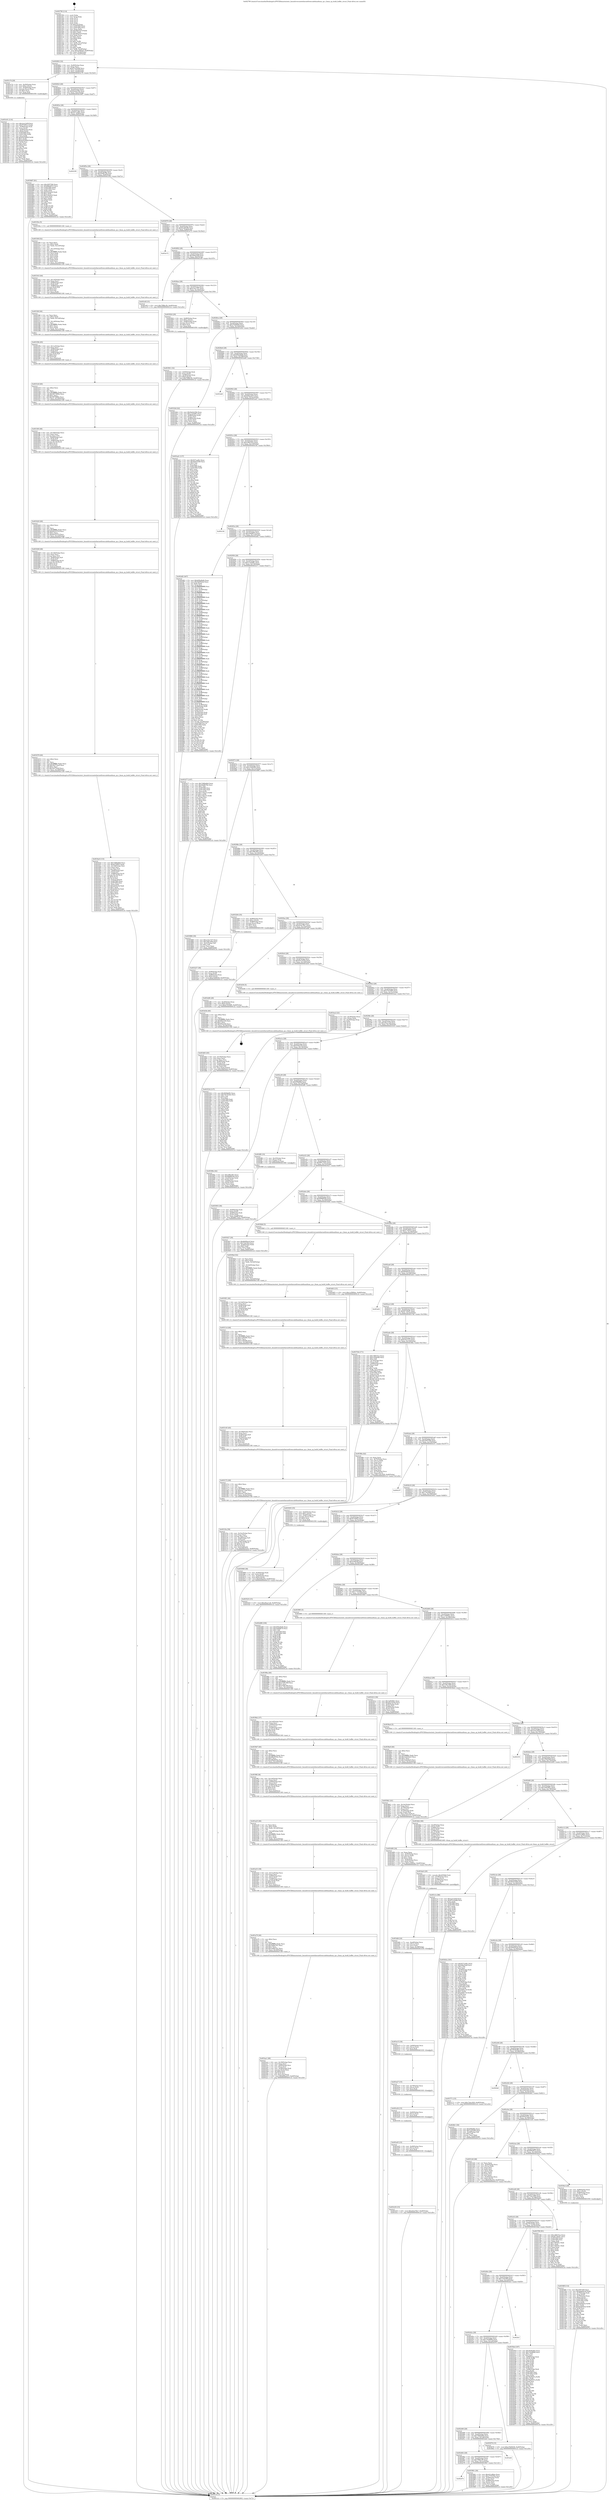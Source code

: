 digraph "0x402790" {
  label = "0x402790 (/mnt/c/Users/mathe/Desktop/tcc/POCII/binaries/extr_linuxdriversnetethernetfreescalefmanfman_sp.c_fman_sp_build_buffer_struct_Final-ollvm.out::main(0))"
  labelloc = "t"
  node[shape=record]

  Entry [label="",width=0.3,height=0.3,shape=circle,fillcolor=black,style=filled]
  "0x402802" [label="{
     0x402802 [32]\l
     | [instrs]\l
     &nbsp;&nbsp;0x402802 \<+6\>: mov -0xd0(%rbp),%eax\l
     &nbsp;&nbsp;0x402808 \<+2\>: mov %eax,%ecx\l
     &nbsp;&nbsp;0x40280a \<+6\>: sub $0x87e22b98,%ecx\l
     &nbsp;&nbsp;0x402810 \<+6\>: mov %eax,-0xe4(%rbp)\l
     &nbsp;&nbsp;0x402816 \<+6\>: mov %ecx,-0xe8(%rbp)\l
     &nbsp;&nbsp;0x40281c \<+6\>: je 0000000000403c74 \<main+0x14e4\>\l
  }"]
  "0x403c74" [label="{
     0x403c74 [29]\l
     | [instrs]\l
     &nbsp;&nbsp;0x403c74 \<+4\>: mov -0x50(%rbp),%rax\l
     &nbsp;&nbsp;0x403c78 \<+6\>: movl $0x1,(%rax)\l
     &nbsp;&nbsp;0x403c7e \<+4\>: mov -0x50(%rbp),%rax\l
     &nbsp;&nbsp;0x403c82 \<+3\>: movslq (%rax),%rax\l
     &nbsp;&nbsp;0x403c85 \<+4\>: shl $0x3,%rax\l
     &nbsp;&nbsp;0x403c89 \<+3\>: mov %rax,%rdi\l
     &nbsp;&nbsp;0x403c8c \<+5\>: call 0000000000401050 \<malloc@plt\>\l
     | [calls]\l
     &nbsp;&nbsp;0x401050 \{1\} (unknown)\l
  }"]
  "0x402822" [label="{
     0x402822 [28]\l
     | [instrs]\l
     &nbsp;&nbsp;0x402822 \<+5\>: jmp 0000000000402827 \<main+0x97\>\l
     &nbsp;&nbsp;0x402827 \<+6\>: mov -0xe4(%rbp),%eax\l
     &nbsp;&nbsp;0x40282d \<+5\>: sub $0x8ab4a54b,%eax\l
     &nbsp;&nbsp;0x402832 \<+6\>: mov %eax,-0xec(%rbp)\l
     &nbsp;&nbsp;0x402838 \<+6\>: je 0000000000403687 \<main+0xef7\>\l
  }"]
  Exit [label="",width=0.3,height=0.3,shape=circle,fillcolor=black,style=filled,peripheries=2]
  "0x403687" [label="{
     0x403687 [91]\l
     | [instrs]\l
     &nbsp;&nbsp;0x403687 \<+5\>: mov $0x2097594,%eax\l
     &nbsp;&nbsp;0x40368c \<+5\>: mov $0x690ef072,%ecx\l
     &nbsp;&nbsp;0x403691 \<+7\>: mov 0x407060,%edx\l
     &nbsp;&nbsp;0x403698 \<+7\>: mov 0x407064,%esi\l
     &nbsp;&nbsp;0x40369f \<+2\>: mov %edx,%edi\l
     &nbsp;&nbsp;0x4036a1 \<+6\>: add $0x518aafc0,%edi\l
     &nbsp;&nbsp;0x4036a7 \<+3\>: sub $0x1,%edi\l
     &nbsp;&nbsp;0x4036aa \<+6\>: sub $0x518aafc0,%edi\l
     &nbsp;&nbsp;0x4036b0 \<+3\>: imul %edi,%edx\l
     &nbsp;&nbsp;0x4036b3 \<+3\>: and $0x1,%edx\l
     &nbsp;&nbsp;0x4036b6 \<+3\>: cmp $0x0,%edx\l
     &nbsp;&nbsp;0x4036b9 \<+4\>: sete %r8b\l
     &nbsp;&nbsp;0x4036bd \<+3\>: cmp $0xa,%esi\l
     &nbsp;&nbsp;0x4036c0 \<+4\>: setl %r9b\l
     &nbsp;&nbsp;0x4036c4 \<+3\>: mov %r8b,%r10b\l
     &nbsp;&nbsp;0x4036c7 \<+3\>: and %r9b,%r10b\l
     &nbsp;&nbsp;0x4036ca \<+3\>: xor %r9b,%r8b\l
     &nbsp;&nbsp;0x4036cd \<+3\>: or %r8b,%r10b\l
     &nbsp;&nbsp;0x4036d0 \<+4\>: test $0x1,%r10b\l
     &nbsp;&nbsp;0x4036d4 \<+3\>: cmovne %ecx,%eax\l
     &nbsp;&nbsp;0x4036d7 \<+6\>: mov %eax,-0xd0(%rbp)\l
     &nbsp;&nbsp;0x4036dd \<+5\>: jmp 00000000004041cb \<main+0x1a3b\>\l
  }"]
  "0x40283e" [label="{
     0x40283e [28]\l
     | [instrs]\l
     &nbsp;&nbsp;0x40283e \<+5\>: jmp 0000000000402843 \<main+0xb3\>\l
     &nbsp;&nbsp;0x402843 \<+6\>: mov -0xe4(%rbp),%eax\l
     &nbsp;&nbsp;0x402849 \<+5\>: sub $0x927cad0c,%eax\l
     &nbsp;&nbsp;0x40284e \<+6\>: mov %eax,-0xf0(%rbp)\l
     &nbsp;&nbsp;0x402854 \<+6\>: je 0000000000404169 \<main+0x19d9\>\l
  }"]
  "0x403e54" [label="{
     0x403e54 [15]\l
     | [instrs]\l
     &nbsp;&nbsp;0x403e54 \<+10\>: movl $0xd22e78a7,-0xd0(%rbp)\l
     &nbsp;&nbsp;0x403e5e \<+5\>: jmp 00000000004041cb \<main+0x1a3b\>\l
  }"]
  "0x404169" [label="{
     0x404169\l
  }", style=dashed]
  "0x40285a" [label="{
     0x40285a [28]\l
     | [instrs]\l
     &nbsp;&nbsp;0x40285a \<+5\>: jmp 000000000040285f \<main+0xcf\>\l
     &nbsp;&nbsp;0x40285f \<+6\>: mov -0xe4(%rbp),%eax\l
     &nbsp;&nbsp;0x402865 \<+5\>: sub $0x94dfb70b,%eax\l
     &nbsp;&nbsp;0x40286a \<+6\>: mov %eax,-0xf4(%rbp)\l
     &nbsp;&nbsp;0x402870 \<+6\>: je 000000000040330a \<main+0xb7a\>\l
  }"]
  "0x403e45" [label="{
     0x403e45 [15]\l
     | [instrs]\l
     &nbsp;&nbsp;0x403e45 \<+4\>: mov -0x48(%rbp),%rcx\l
     &nbsp;&nbsp;0x403e49 \<+3\>: mov (%rcx),%rcx\l
     &nbsp;&nbsp;0x403e4c \<+3\>: mov %rcx,%rdi\l
     &nbsp;&nbsp;0x403e4f \<+5\>: call 0000000000401030 \<free@plt\>\l
     | [calls]\l
     &nbsp;&nbsp;0x401030 \{1\} (unknown)\l
  }"]
  "0x40330a" [label="{
     0x40330a [5]\l
     | [instrs]\l
     &nbsp;&nbsp;0x40330a \<+5\>: call 0000000000401160 \<next_i\>\l
     | [calls]\l
     &nbsp;&nbsp;0x401160 \{1\} (/mnt/c/Users/mathe/Desktop/tcc/POCII/binaries/extr_linuxdriversnetethernetfreescalefmanfman_sp.c_fman_sp_build_buffer_struct_Final-ollvm.out::next_i)\l
  }"]
  "0x402876" [label="{
     0x402876 [28]\l
     | [instrs]\l
     &nbsp;&nbsp;0x402876 \<+5\>: jmp 000000000040287b \<main+0xeb\>\l
     &nbsp;&nbsp;0x40287b \<+6\>: mov -0xe4(%rbp),%eax\l
     &nbsp;&nbsp;0x402881 \<+5\>: sub $0x9ce84194,%eax\l
     &nbsp;&nbsp;0x402886 \<+6\>: mov %eax,-0xf8(%rbp)\l
     &nbsp;&nbsp;0x40288c \<+6\>: je 0000000000403e72 \<main+0x16e2\>\l
  }"]
  "0x403e36" [label="{
     0x403e36 [15]\l
     | [instrs]\l
     &nbsp;&nbsp;0x403e36 \<+4\>: mov -0x60(%rbp),%rcx\l
     &nbsp;&nbsp;0x403e3a \<+3\>: mov (%rcx),%rcx\l
     &nbsp;&nbsp;0x403e3d \<+3\>: mov %rcx,%rdi\l
     &nbsp;&nbsp;0x403e40 \<+5\>: call 0000000000401030 \<free@plt\>\l
     | [calls]\l
     &nbsp;&nbsp;0x401030 \{1\} (unknown)\l
  }"]
  "0x403e72" [label="{
     0x403e72\l
  }", style=dashed]
  "0x402892" [label="{
     0x402892 [28]\l
     | [instrs]\l
     &nbsp;&nbsp;0x402892 \<+5\>: jmp 0000000000402897 \<main+0x107\>\l
     &nbsp;&nbsp;0x402897 \<+6\>: mov -0xe4(%rbp),%eax\l
     &nbsp;&nbsp;0x40289d \<+5\>: sub $0x9dbd3a6f,%eax\l
     &nbsp;&nbsp;0x4028a2 \<+6\>: mov %eax,-0xfc(%rbp)\l
     &nbsp;&nbsp;0x4028a8 \<+6\>: je 0000000000403c0f \<main+0x147f\>\l
  }"]
  "0x403e27" [label="{
     0x403e27 [15]\l
     | [instrs]\l
     &nbsp;&nbsp;0x403e27 \<+4\>: mov -0x78(%rbp),%rcx\l
     &nbsp;&nbsp;0x403e2b \<+3\>: mov (%rcx),%rcx\l
     &nbsp;&nbsp;0x403e2e \<+3\>: mov %rcx,%rdi\l
     &nbsp;&nbsp;0x403e31 \<+5\>: call 0000000000401030 \<free@plt\>\l
     | [calls]\l
     &nbsp;&nbsp;0x401030 \{1\} (unknown)\l
  }"]
  "0x403c0f" [label="{
     0x403c0f [15]\l
     | [instrs]\l
     &nbsp;&nbsp;0x403c0f \<+10\>: movl $0x7f9fbc56,-0xd0(%rbp)\l
     &nbsp;&nbsp;0x403c19 \<+5\>: jmp 00000000004041cb \<main+0x1a3b\>\l
  }"]
  "0x4028ae" [label="{
     0x4028ae [28]\l
     | [instrs]\l
     &nbsp;&nbsp;0x4028ae \<+5\>: jmp 00000000004028b3 \<main+0x123\>\l
     &nbsp;&nbsp;0x4028b3 \<+6\>: mov -0xe4(%rbp),%eax\l
     &nbsp;&nbsp;0x4028b9 \<+5\>: sub $0xa1dcc7d7,%eax\l
     &nbsp;&nbsp;0x4028be \<+6\>: mov %eax,-0x100(%rbp)\l
     &nbsp;&nbsp;0x4028c4 \<+6\>: je 0000000000403924 \<main+0x1194\>\l
  }"]
  "0x403e15" [label="{
     0x403e15 [18]\l
     | [instrs]\l
     &nbsp;&nbsp;0x403e15 \<+7\>: mov -0x90(%rbp),%rcx\l
     &nbsp;&nbsp;0x403e1c \<+3\>: mov (%rcx),%rcx\l
     &nbsp;&nbsp;0x403e1f \<+3\>: mov %rcx,%rdi\l
     &nbsp;&nbsp;0x403e22 \<+5\>: call 0000000000401030 \<free@plt\>\l
     | [calls]\l
     &nbsp;&nbsp;0x401030 \{1\} (unknown)\l
  }"]
  "0x403924" [label="{
     0x403924 [29]\l
     | [instrs]\l
     &nbsp;&nbsp;0x403924 \<+4\>: mov -0x68(%rbp),%rax\l
     &nbsp;&nbsp;0x403928 \<+6\>: movl $0x1,(%rax)\l
     &nbsp;&nbsp;0x40392e \<+4\>: mov -0x68(%rbp),%rax\l
     &nbsp;&nbsp;0x403932 \<+3\>: movslq (%rax),%rax\l
     &nbsp;&nbsp;0x403935 \<+4\>: shl $0x4,%rax\l
     &nbsp;&nbsp;0x403939 \<+3\>: mov %rax,%rdi\l
     &nbsp;&nbsp;0x40393c \<+5\>: call 0000000000401050 \<malloc@plt\>\l
     | [calls]\l
     &nbsp;&nbsp;0x401050 \{1\} (unknown)\l
  }"]
  "0x4028ca" [label="{
     0x4028ca [28]\l
     | [instrs]\l
     &nbsp;&nbsp;0x4028ca \<+5\>: jmp 00000000004028cf \<main+0x13f\>\l
     &nbsp;&nbsp;0x4028cf \<+6\>: mov -0xe4(%rbp),%eax\l
     &nbsp;&nbsp;0x4028d5 \<+5\>: sub $0xa7b00436,%eax\l
     &nbsp;&nbsp;0x4028da \<+6\>: mov %eax,-0x104(%rbp)\l
     &nbsp;&nbsp;0x4028e0 \<+6\>: je 000000000040324d \<main+0xabd\>\l
  }"]
  "0x403dfd" [label="{
     0x403dfd [24]\l
     | [instrs]\l
     &nbsp;&nbsp;0x403dfd \<+7\>: mov -0xa8(%rbp),%rcx\l
     &nbsp;&nbsp;0x403e04 \<+3\>: mov (%rcx),%rcx\l
     &nbsp;&nbsp;0x403e07 \<+3\>: mov %rcx,%rdi\l
     &nbsp;&nbsp;0x403e0a \<+6\>: mov %eax,-0x1f8(%rbp)\l
     &nbsp;&nbsp;0x403e10 \<+5\>: call 0000000000401030 \<free@plt\>\l
     | [calls]\l
     &nbsp;&nbsp;0x401030 \{1\} (unknown)\l
  }"]
  "0x40324d" [label="{
     0x40324d [42]\l
     | [instrs]\l
     &nbsp;&nbsp;0x40324d \<+5\>: mov $0x8ab4a54b,%eax\l
     &nbsp;&nbsp;0x403252 \<+5\>: mov $0xcc3e4d81,%ecx\l
     &nbsp;&nbsp;0x403257 \<+7\>: mov -0x88(%rbp),%rdx\l
     &nbsp;&nbsp;0x40325e \<+2\>: mov (%rdx),%esi\l
     &nbsp;&nbsp;0x403260 \<+7\>: mov -0x98(%rbp),%rdx\l
     &nbsp;&nbsp;0x403267 \<+2\>: cmp (%rdx),%esi\l
     &nbsp;&nbsp;0x403269 \<+3\>: cmovl %ecx,%eax\l
     &nbsp;&nbsp;0x40326c \<+6\>: mov %eax,-0xd0(%rbp)\l
     &nbsp;&nbsp;0x403272 \<+5\>: jmp 00000000004041cb \<main+0x1a3b\>\l
  }"]
  "0x4028e6" [label="{
     0x4028e6 [28]\l
     | [instrs]\l
     &nbsp;&nbsp;0x4028e6 \<+5\>: jmp 00000000004028eb \<main+0x15b\>\l
     &nbsp;&nbsp;0x4028eb \<+6\>: mov -0xe4(%rbp),%eax\l
     &nbsp;&nbsp;0x4028f1 \<+5\>: sub $0xb09a4bdb,%eax\l
     &nbsp;&nbsp;0x4028f6 \<+6\>: mov %eax,-0x108(%rbp)\l
     &nbsp;&nbsp;0x4028fc \<+6\>: je 0000000000403eb8 \<main+0x1728\>\l
  }"]
  "0x403de0" [label="{
     0x403de0 [29]\l
     | [instrs]\l
     &nbsp;&nbsp;0x403de0 \<+10\>: movabs $0x4050b6,%rdi\l
     &nbsp;&nbsp;0x403dea \<+4\>: mov -0x38(%rbp),%rcx\l
     &nbsp;&nbsp;0x403dee \<+2\>: mov %eax,(%rcx)\l
     &nbsp;&nbsp;0x403df0 \<+4\>: mov -0x38(%rbp),%rcx\l
     &nbsp;&nbsp;0x403df4 \<+2\>: mov (%rcx),%esi\l
     &nbsp;&nbsp;0x403df6 \<+2\>: mov $0x0,%al\l
     &nbsp;&nbsp;0x403df8 \<+5\>: call 0000000000401040 \<printf@plt\>\l
     | [calls]\l
     &nbsp;&nbsp;0x401040 \{1\} (unknown)\l
  }"]
  "0x403eb8" [label="{
     0x403eb8\l
  }", style=dashed]
  "0x402902" [label="{
     0x402902 [28]\l
     | [instrs]\l
     &nbsp;&nbsp;0x402902 \<+5\>: jmp 0000000000402907 \<main+0x177\>\l
     &nbsp;&nbsp;0x402907 \<+6\>: mov -0xe4(%rbp),%eax\l
     &nbsp;&nbsp;0x40290d \<+5\>: sub $0xb69ea415,%eax\l
     &nbsp;&nbsp;0x402912 \<+6\>: mov %eax,-0x10c(%rbp)\l
     &nbsp;&nbsp;0x402918 \<+6\>: je 0000000000403ad1 \<main+0x1341\>\l
  }"]
  "0x403d63" [label="{
     0x403d63 [45]\l
     | [instrs]\l
     &nbsp;&nbsp;0x403d63 \<+6\>: mov -0x1f4(%rbp),%ecx\l
     &nbsp;&nbsp;0x403d69 \<+3\>: imul %eax,%ecx\l
     &nbsp;&nbsp;0x403d6c \<+3\>: movslq %ecx,%rsi\l
     &nbsp;&nbsp;0x403d6f \<+4\>: mov -0x48(%rbp),%rdi\l
     &nbsp;&nbsp;0x403d73 \<+3\>: mov (%rdi),%rdi\l
     &nbsp;&nbsp;0x403d76 \<+4\>: mov -0x40(%rbp),%r8\l
     &nbsp;&nbsp;0x403d7a \<+3\>: movslq (%r8),%r8\l
     &nbsp;&nbsp;0x403d7d \<+4\>: mov %rsi,(%rdi,%r8,8)\l
     &nbsp;&nbsp;0x403d81 \<+10\>: movl $0x39b83b2f,-0xd0(%rbp)\l
     &nbsp;&nbsp;0x403d8b \<+5\>: jmp 00000000004041cb \<main+0x1a3b\>\l
  }"]
  "0x403ad1" [label="{
     0x403ad1 [137]\l
     | [instrs]\l
     &nbsp;&nbsp;0x403ad1 \<+5\>: mov $0x927cad0c,%eax\l
     &nbsp;&nbsp;0x403ad6 \<+5\>: mov $0x4b453549,%ecx\l
     &nbsp;&nbsp;0x403adb \<+2\>: mov $0x1,%dl\l
     &nbsp;&nbsp;0x403add \<+2\>: xor %esi,%esi\l
     &nbsp;&nbsp;0x403adf \<+7\>: mov 0x407060,%edi\l
     &nbsp;&nbsp;0x403ae6 \<+8\>: mov 0x407064,%r8d\l
     &nbsp;&nbsp;0x403aee \<+3\>: sub $0x1,%esi\l
     &nbsp;&nbsp;0x403af1 \<+3\>: mov %edi,%r9d\l
     &nbsp;&nbsp;0x403af4 \<+3\>: add %esi,%r9d\l
     &nbsp;&nbsp;0x403af7 \<+4\>: imul %r9d,%edi\l
     &nbsp;&nbsp;0x403afb \<+3\>: and $0x1,%edi\l
     &nbsp;&nbsp;0x403afe \<+3\>: cmp $0x0,%edi\l
     &nbsp;&nbsp;0x403b01 \<+4\>: sete %r10b\l
     &nbsp;&nbsp;0x403b05 \<+4\>: cmp $0xa,%r8d\l
     &nbsp;&nbsp;0x403b09 \<+4\>: setl %r11b\l
     &nbsp;&nbsp;0x403b0d \<+3\>: mov %r10b,%bl\l
     &nbsp;&nbsp;0x403b10 \<+3\>: xor $0xff,%bl\l
     &nbsp;&nbsp;0x403b13 \<+3\>: mov %r11b,%r14b\l
     &nbsp;&nbsp;0x403b16 \<+4\>: xor $0xff,%r14b\l
     &nbsp;&nbsp;0x403b1a \<+3\>: xor $0x1,%dl\l
     &nbsp;&nbsp;0x403b1d \<+3\>: mov %bl,%r15b\l
     &nbsp;&nbsp;0x403b20 \<+4\>: and $0xff,%r15b\l
     &nbsp;&nbsp;0x403b24 \<+3\>: and %dl,%r10b\l
     &nbsp;&nbsp;0x403b27 \<+3\>: mov %r14b,%r12b\l
     &nbsp;&nbsp;0x403b2a \<+4\>: and $0xff,%r12b\l
     &nbsp;&nbsp;0x403b2e \<+3\>: and %dl,%r11b\l
     &nbsp;&nbsp;0x403b31 \<+3\>: or %r10b,%r15b\l
     &nbsp;&nbsp;0x403b34 \<+3\>: or %r11b,%r12b\l
     &nbsp;&nbsp;0x403b37 \<+3\>: xor %r12b,%r15b\l
     &nbsp;&nbsp;0x403b3a \<+3\>: or %r14b,%bl\l
     &nbsp;&nbsp;0x403b3d \<+3\>: xor $0xff,%bl\l
     &nbsp;&nbsp;0x403b40 \<+3\>: or $0x1,%dl\l
     &nbsp;&nbsp;0x403b43 \<+2\>: and %dl,%bl\l
     &nbsp;&nbsp;0x403b45 \<+3\>: or %bl,%r15b\l
     &nbsp;&nbsp;0x403b48 \<+4\>: test $0x1,%r15b\l
     &nbsp;&nbsp;0x403b4c \<+3\>: cmovne %ecx,%eax\l
     &nbsp;&nbsp;0x403b4f \<+6\>: mov %eax,-0xd0(%rbp)\l
     &nbsp;&nbsp;0x403b55 \<+5\>: jmp 00000000004041cb \<main+0x1a3b\>\l
  }"]
  "0x40291e" [label="{
     0x40291e [28]\l
     | [instrs]\l
     &nbsp;&nbsp;0x40291e \<+5\>: jmp 0000000000402923 \<main+0x193\>\l
     &nbsp;&nbsp;0x402923 \<+6\>: mov -0xe4(%rbp),%eax\l
     &nbsp;&nbsp;0x402929 \<+5\>: sub $0xc48010ce,%eax\l
     &nbsp;&nbsp;0x40292e \<+6\>: mov %eax,-0x110(%rbp)\l
     &nbsp;&nbsp;0x402934 \<+6\>: je 0000000000404144 \<main+0x19b4\>\l
  }"]
  "0x403d3b" [label="{
     0x403d3b [40]\l
     | [instrs]\l
     &nbsp;&nbsp;0x403d3b \<+5\>: mov $0x2,%ecx\l
     &nbsp;&nbsp;0x403d40 \<+1\>: cltd\l
     &nbsp;&nbsp;0x403d41 \<+2\>: idiv %ecx\l
     &nbsp;&nbsp;0x403d43 \<+6\>: imul $0xfffffffe,%edx,%ecx\l
     &nbsp;&nbsp;0x403d49 \<+6\>: sub $0xf5b2c64,%ecx\l
     &nbsp;&nbsp;0x403d4f \<+3\>: add $0x1,%ecx\l
     &nbsp;&nbsp;0x403d52 \<+6\>: add $0xf5b2c64,%ecx\l
     &nbsp;&nbsp;0x403d58 \<+6\>: mov %ecx,-0x1f4(%rbp)\l
     &nbsp;&nbsp;0x403d5e \<+5\>: call 0000000000401160 \<next_i\>\l
     | [calls]\l
     &nbsp;&nbsp;0x401160 \{1\} (/mnt/c/Users/mathe/Desktop/tcc/POCII/binaries/extr_linuxdriversnetethernetfreescalefmanfman_sp.c_fman_sp_build_buffer_struct_Final-ollvm.out::next_i)\l
  }"]
  "0x404144" [label="{
     0x404144\l
  }", style=dashed]
  "0x40293a" [label="{
     0x40293a [28]\l
     | [instrs]\l
     &nbsp;&nbsp;0x40293a \<+5\>: jmp 000000000040293f \<main+0x1af\>\l
     &nbsp;&nbsp;0x40293f \<+6\>: mov -0xe4(%rbp),%eax\l
     &nbsp;&nbsp;0x402945 \<+5\>: sub $0xc6db8b7d,%eax\l
     &nbsp;&nbsp;0x40294a \<+6\>: mov %eax,-0x114(%rbp)\l
     &nbsp;&nbsp;0x402950 \<+6\>: je 0000000000402df2 \<main+0x662\>\l
  }"]
  "0x403c91" [label="{
     0x403c91 [114]\l
     | [instrs]\l
     &nbsp;&nbsp;0x403c91 \<+5\>: mov $0x2a2c5d5f,%ecx\l
     &nbsp;&nbsp;0x403c96 \<+5\>: mov $0xf71f95c2,%edx\l
     &nbsp;&nbsp;0x403c9b \<+4\>: mov -0x48(%rbp),%rdi\l
     &nbsp;&nbsp;0x403c9f \<+3\>: mov %rax,(%rdi)\l
     &nbsp;&nbsp;0x403ca2 \<+4\>: mov -0x40(%rbp),%rax\l
     &nbsp;&nbsp;0x403ca6 \<+6\>: movl $0x0,(%rax)\l
     &nbsp;&nbsp;0x403cac \<+7\>: mov 0x407060,%esi\l
     &nbsp;&nbsp;0x403cb3 \<+8\>: mov 0x407064,%r8d\l
     &nbsp;&nbsp;0x403cbb \<+3\>: mov %esi,%r9d\l
     &nbsp;&nbsp;0x403cbe \<+7\>: add $0xb5030820,%r9d\l
     &nbsp;&nbsp;0x403cc5 \<+4\>: sub $0x1,%r9d\l
     &nbsp;&nbsp;0x403cc9 \<+7\>: sub $0xb5030820,%r9d\l
     &nbsp;&nbsp;0x403cd0 \<+4\>: imul %r9d,%esi\l
     &nbsp;&nbsp;0x403cd4 \<+3\>: and $0x1,%esi\l
     &nbsp;&nbsp;0x403cd7 \<+3\>: cmp $0x0,%esi\l
     &nbsp;&nbsp;0x403cda \<+4\>: sete %r10b\l
     &nbsp;&nbsp;0x403cde \<+4\>: cmp $0xa,%r8d\l
     &nbsp;&nbsp;0x403ce2 \<+4\>: setl %r11b\l
     &nbsp;&nbsp;0x403ce6 \<+3\>: mov %r10b,%bl\l
     &nbsp;&nbsp;0x403ce9 \<+3\>: and %r11b,%bl\l
     &nbsp;&nbsp;0x403cec \<+3\>: xor %r11b,%r10b\l
     &nbsp;&nbsp;0x403cef \<+3\>: or %r10b,%bl\l
     &nbsp;&nbsp;0x403cf2 \<+3\>: test $0x1,%bl\l
     &nbsp;&nbsp;0x403cf5 \<+3\>: cmovne %edx,%ecx\l
     &nbsp;&nbsp;0x403cf8 \<+6\>: mov %ecx,-0xd0(%rbp)\l
     &nbsp;&nbsp;0x403cfe \<+5\>: jmp 00000000004041cb \<main+0x1a3b\>\l
  }"]
  "0x402df2" [label="{
     0x402df2 [447]\l
     | [instrs]\l
     &nbsp;&nbsp;0x402df2 \<+5\>: mov $0xb09a4bdb,%eax\l
     &nbsp;&nbsp;0x402df7 \<+5\>: mov $0x5b6f5d2d,%ecx\l
     &nbsp;&nbsp;0x402dfc \<+2\>: xor %edx,%edx\l
     &nbsp;&nbsp;0x402dfe \<+3\>: mov %rsp,%rsi\l
     &nbsp;&nbsp;0x402e01 \<+4\>: add $0xfffffffffffffff0,%rsi\l
     &nbsp;&nbsp;0x402e05 \<+3\>: mov %rsi,%rsp\l
     &nbsp;&nbsp;0x402e08 \<+7\>: mov %rsi,-0xc8(%rbp)\l
     &nbsp;&nbsp;0x402e0f \<+3\>: mov %rsp,%rsi\l
     &nbsp;&nbsp;0x402e12 \<+4\>: add $0xfffffffffffffff0,%rsi\l
     &nbsp;&nbsp;0x402e16 \<+3\>: mov %rsi,%rsp\l
     &nbsp;&nbsp;0x402e19 \<+3\>: mov %rsp,%rdi\l
     &nbsp;&nbsp;0x402e1c \<+4\>: add $0xfffffffffffffff0,%rdi\l
     &nbsp;&nbsp;0x402e20 \<+3\>: mov %rdi,%rsp\l
     &nbsp;&nbsp;0x402e23 \<+7\>: mov %rdi,-0xc0(%rbp)\l
     &nbsp;&nbsp;0x402e2a \<+3\>: mov %rsp,%rdi\l
     &nbsp;&nbsp;0x402e2d \<+4\>: add $0xfffffffffffffff0,%rdi\l
     &nbsp;&nbsp;0x402e31 \<+3\>: mov %rdi,%rsp\l
     &nbsp;&nbsp;0x402e34 \<+7\>: mov %rdi,-0xb8(%rbp)\l
     &nbsp;&nbsp;0x402e3b \<+3\>: mov %rsp,%rdi\l
     &nbsp;&nbsp;0x402e3e \<+4\>: add $0xfffffffffffffff0,%rdi\l
     &nbsp;&nbsp;0x402e42 \<+3\>: mov %rdi,%rsp\l
     &nbsp;&nbsp;0x402e45 \<+7\>: mov %rdi,-0xb0(%rbp)\l
     &nbsp;&nbsp;0x402e4c \<+3\>: mov %rsp,%rdi\l
     &nbsp;&nbsp;0x402e4f \<+4\>: add $0xfffffffffffffff0,%rdi\l
     &nbsp;&nbsp;0x402e53 \<+3\>: mov %rdi,%rsp\l
     &nbsp;&nbsp;0x402e56 \<+7\>: mov %rdi,-0xa8(%rbp)\l
     &nbsp;&nbsp;0x402e5d \<+3\>: mov %rsp,%rdi\l
     &nbsp;&nbsp;0x402e60 \<+4\>: add $0xfffffffffffffff0,%rdi\l
     &nbsp;&nbsp;0x402e64 \<+3\>: mov %rdi,%rsp\l
     &nbsp;&nbsp;0x402e67 \<+7\>: mov %rdi,-0xa0(%rbp)\l
     &nbsp;&nbsp;0x402e6e \<+3\>: mov %rsp,%rdi\l
     &nbsp;&nbsp;0x402e71 \<+4\>: add $0xfffffffffffffff0,%rdi\l
     &nbsp;&nbsp;0x402e75 \<+3\>: mov %rdi,%rsp\l
     &nbsp;&nbsp;0x402e78 \<+7\>: mov %rdi,-0x98(%rbp)\l
     &nbsp;&nbsp;0x402e7f \<+3\>: mov %rsp,%rdi\l
     &nbsp;&nbsp;0x402e82 \<+4\>: add $0xfffffffffffffff0,%rdi\l
     &nbsp;&nbsp;0x402e86 \<+3\>: mov %rdi,%rsp\l
     &nbsp;&nbsp;0x402e89 \<+7\>: mov %rdi,-0x90(%rbp)\l
     &nbsp;&nbsp;0x402e90 \<+3\>: mov %rsp,%rdi\l
     &nbsp;&nbsp;0x402e93 \<+4\>: add $0xfffffffffffffff0,%rdi\l
     &nbsp;&nbsp;0x402e97 \<+3\>: mov %rdi,%rsp\l
     &nbsp;&nbsp;0x402e9a \<+7\>: mov %rdi,-0x88(%rbp)\l
     &nbsp;&nbsp;0x402ea1 \<+3\>: mov %rsp,%rdi\l
     &nbsp;&nbsp;0x402ea4 \<+4\>: add $0xfffffffffffffff0,%rdi\l
     &nbsp;&nbsp;0x402ea8 \<+3\>: mov %rdi,%rsp\l
     &nbsp;&nbsp;0x402eab \<+4\>: mov %rdi,-0x80(%rbp)\l
     &nbsp;&nbsp;0x402eaf \<+3\>: mov %rsp,%rdi\l
     &nbsp;&nbsp;0x402eb2 \<+4\>: add $0xfffffffffffffff0,%rdi\l
     &nbsp;&nbsp;0x402eb6 \<+3\>: mov %rdi,%rsp\l
     &nbsp;&nbsp;0x402eb9 \<+4\>: mov %rdi,-0x78(%rbp)\l
     &nbsp;&nbsp;0x402ebd \<+3\>: mov %rsp,%rdi\l
     &nbsp;&nbsp;0x402ec0 \<+4\>: add $0xfffffffffffffff0,%rdi\l
     &nbsp;&nbsp;0x402ec4 \<+3\>: mov %rdi,%rsp\l
     &nbsp;&nbsp;0x402ec7 \<+4\>: mov %rdi,-0x70(%rbp)\l
     &nbsp;&nbsp;0x402ecb \<+3\>: mov %rsp,%rdi\l
     &nbsp;&nbsp;0x402ece \<+4\>: add $0xfffffffffffffff0,%rdi\l
     &nbsp;&nbsp;0x402ed2 \<+3\>: mov %rdi,%rsp\l
     &nbsp;&nbsp;0x402ed5 \<+4\>: mov %rdi,-0x68(%rbp)\l
     &nbsp;&nbsp;0x402ed9 \<+3\>: mov %rsp,%rdi\l
     &nbsp;&nbsp;0x402edc \<+4\>: add $0xfffffffffffffff0,%rdi\l
     &nbsp;&nbsp;0x402ee0 \<+3\>: mov %rdi,%rsp\l
     &nbsp;&nbsp;0x402ee3 \<+4\>: mov %rdi,-0x60(%rbp)\l
     &nbsp;&nbsp;0x402ee7 \<+3\>: mov %rsp,%rdi\l
     &nbsp;&nbsp;0x402eea \<+4\>: add $0xfffffffffffffff0,%rdi\l
     &nbsp;&nbsp;0x402eee \<+3\>: mov %rdi,%rsp\l
     &nbsp;&nbsp;0x402ef1 \<+4\>: mov %rdi,-0x58(%rbp)\l
     &nbsp;&nbsp;0x402ef5 \<+3\>: mov %rsp,%rdi\l
     &nbsp;&nbsp;0x402ef8 \<+4\>: add $0xfffffffffffffff0,%rdi\l
     &nbsp;&nbsp;0x402efc \<+3\>: mov %rdi,%rsp\l
     &nbsp;&nbsp;0x402eff \<+4\>: mov %rdi,-0x50(%rbp)\l
     &nbsp;&nbsp;0x402f03 \<+3\>: mov %rsp,%rdi\l
     &nbsp;&nbsp;0x402f06 \<+4\>: add $0xfffffffffffffff0,%rdi\l
     &nbsp;&nbsp;0x402f0a \<+3\>: mov %rdi,%rsp\l
     &nbsp;&nbsp;0x402f0d \<+4\>: mov %rdi,-0x48(%rbp)\l
     &nbsp;&nbsp;0x402f11 \<+3\>: mov %rsp,%rdi\l
     &nbsp;&nbsp;0x402f14 \<+4\>: add $0xfffffffffffffff0,%rdi\l
     &nbsp;&nbsp;0x402f18 \<+3\>: mov %rdi,%rsp\l
     &nbsp;&nbsp;0x402f1b \<+4\>: mov %rdi,-0x40(%rbp)\l
     &nbsp;&nbsp;0x402f1f \<+3\>: mov %rsp,%rdi\l
     &nbsp;&nbsp;0x402f22 \<+4\>: add $0xfffffffffffffff0,%rdi\l
     &nbsp;&nbsp;0x402f26 \<+3\>: mov %rdi,%rsp\l
     &nbsp;&nbsp;0x402f29 \<+4\>: mov %rdi,-0x38(%rbp)\l
     &nbsp;&nbsp;0x402f2d \<+7\>: mov -0xc8(%rbp),%rdi\l
     &nbsp;&nbsp;0x402f34 \<+6\>: movl $0x0,(%rdi)\l
     &nbsp;&nbsp;0x402f3a \<+7\>: mov -0xd4(%rbp),%r8d\l
     &nbsp;&nbsp;0x402f41 \<+3\>: mov %r8d,(%rsi)\l
     &nbsp;&nbsp;0x402f44 \<+7\>: mov -0xc0(%rbp),%rdi\l
     &nbsp;&nbsp;0x402f4b \<+7\>: mov -0xe0(%rbp),%r9\l
     &nbsp;&nbsp;0x402f52 \<+3\>: mov %r9,(%rdi)\l
     &nbsp;&nbsp;0x402f55 \<+3\>: cmpl $0x2,(%rsi)\l
     &nbsp;&nbsp;0x402f58 \<+4\>: setne %r10b\l
     &nbsp;&nbsp;0x402f5c \<+4\>: and $0x1,%r10b\l
     &nbsp;&nbsp;0x402f60 \<+4\>: mov %r10b,-0x29(%rbp)\l
     &nbsp;&nbsp;0x402f64 \<+8\>: mov 0x407060,%r11d\l
     &nbsp;&nbsp;0x402f6c \<+7\>: mov 0x407064,%ebx\l
     &nbsp;&nbsp;0x402f73 \<+3\>: sub $0x1,%edx\l
     &nbsp;&nbsp;0x402f76 \<+3\>: mov %r11d,%r14d\l
     &nbsp;&nbsp;0x402f79 \<+3\>: add %edx,%r14d\l
     &nbsp;&nbsp;0x402f7c \<+4\>: imul %r14d,%r11d\l
     &nbsp;&nbsp;0x402f80 \<+4\>: and $0x1,%r11d\l
     &nbsp;&nbsp;0x402f84 \<+4\>: cmp $0x0,%r11d\l
     &nbsp;&nbsp;0x402f88 \<+4\>: sete %r10b\l
     &nbsp;&nbsp;0x402f8c \<+3\>: cmp $0xa,%ebx\l
     &nbsp;&nbsp;0x402f8f \<+4\>: setl %r15b\l
     &nbsp;&nbsp;0x402f93 \<+3\>: mov %r10b,%r12b\l
     &nbsp;&nbsp;0x402f96 \<+3\>: and %r15b,%r12b\l
     &nbsp;&nbsp;0x402f99 \<+3\>: xor %r15b,%r10b\l
     &nbsp;&nbsp;0x402f9c \<+3\>: or %r10b,%r12b\l
     &nbsp;&nbsp;0x402f9f \<+4\>: test $0x1,%r12b\l
     &nbsp;&nbsp;0x402fa3 \<+3\>: cmovne %ecx,%eax\l
     &nbsp;&nbsp;0x402fa6 \<+6\>: mov %eax,-0xd0(%rbp)\l
     &nbsp;&nbsp;0x402fac \<+5\>: jmp 00000000004041cb \<main+0x1a3b\>\l
  }"]
  "0x402956" [label="{
     0x402956 [28]\l
     | [instrs]\l
     &nbsp;&nbsp;0x402956 \<+5\>: jmp 000000000040295b \<main+0x1cb\>\l
     &nbsp;&nbsp;0x40295b \<+6\>: mov -0xe4(%rbp),%eax\l
     &nbsp;&nbsp;0x402961 \<+5\>: sub $0xcc3e4d81,%eax\l
     &nbsp;&nbsp;0x402966 \<+6\>: mov %eax,-0x118(%rbp)\l
     &nbsp;&nbsp;0x40296c \<+6\>: je 0000000000403277 \<main+0xae7\>\l
  }"]
  "0x403aa1" [label="{
     0x403aa1 [48]\l
     | [instrs]\l
     &nbsp;&nbsp;0x403aa1 \<+6\>: mov -0x1f0(%rbp),%ecx\l
     &nbsp;&nbsp;0x403aa7 \<+3\>: imul %eax,%ecx\l
     &nbsp;&nbsp;0x403aaa \<+4\>: mov -0x60(%rbp),%rsi\l
     &nbsp;&nbsp;0x403aae \<+3\>: mov (%rsi),%rsi\l
     &nbsp;&nbsp;0x403ab1 \<+4\>: mov -0x58(%rbp),%rdi\l
     &nbsp;&nbsp;0x403ab5 \<+3\>: movslq (%rdi),%rdi\l
     &nbsp;&nbsp;0x403ab8 \<+4\>: shl $0x4,%rdi\l
     &nbsp;&nbsp;0x403abc \<+3\>: add %rdi,%rsi\l
     &nbsp;&nbsp;0x403abf \<+3\>: mov %ecx,0xc(%rsi)\l
     &nbsp;&nbsp;0x403ac2 \<+10\>: movl $0xb69ea415,-0xd0(%rbp)\l
     &nbsp;&nbsp;0x403acc \<+5\>: jmp 00000000004041cb \<main+0x1a3b\>\l
  }"]
  "0x403277" [label="{
     0x403277 [147]\l
     | [instrs]\l
     &nbsp;&nbsp;0x403277 \<+5\>: mov $0x7d68a6b0,%eax\l
     &nbsp;&nbsp;0x40327c \<+5\>: mov $0x94dfb70b,%ecx\l
     &nbsp;&nbsp;0x403281 \<+2\>: mov $0x1,%dl\l
     &nbsp;&nbsp;0x403283 \<+7\>: mov 0x407060,%esi\l
     &nbsp;&nbsp;0x40328a \<+7\>: mov 0x407064,%edi\l
     &nbsp;&nbsp;0x403291 \<+3\>: mov %esi,%r8d\l
     &nbsp;&nbsp;0x403294 \<+7\>: add $0xc73faa15,%r8d\l
     &nbsp;&nbsp;0x40329b \<+4\>: sub $0x1,%r8d\l
     &nbsp;&nbsp;0x40329f \<+7\>: sub $0xc73faa15,%r8d\l
     &nbsp;&nbsp;0x4032a6 \<+4\>: imul %r8d,%esi\l
     &nbsp;&nbsp;0x4032aa \<+3\>: and $0x1,%esi\l
     &nbsp;&nbsp;0x4032ad \<+3\>: cmp $0x0,%esi\l
     &nbsp;&nbsp;0x4032b0 \<+4\>: sete %r9b\l
     &nbsp;&nbsp;0x4032b4 \<+3\>: cmp $0xa,%edi\l
     &nbsp;&nbsp;0x4032b7 \<+4\>: setl %r10b\l
     &nbsp;&nbsp;0x4032bb \<+3\>: mov %r9b,%r11b\l
     &nbsp;&nbsp;0x4032be \<+4\>: xor $0xff,%r11b\l
     &nbsp;&nbsp;0x4032c2 \<+3\>: mov %r10b,%bl\l
     &nbsp;&nbsp;0x4032c5 \<+3\>: xor $0xff,%bl\l
     &nbsp;&nbsp;0x4032c8 \<+3\>: xor $0x0,%dl\l
     &nbsp;&nbsp;0x4032cb \<+3\>: mov %r11b,%r14b\l
     &nbsp;&nbsp;0x4032ce \<+4\>: and $0x0,%r14b\l
     &nbsp;&nbsp;0x4032d2 \<+3\>: and %dl,%r9b\l
     &nbsp;&nbsp;0x4032d5 \<+3\>: mov %bl,%r15b\l
     &nbsp;&nbsp;0x4032d8 \<+4\>: and $0x0,%r15b\l
     &nbsp;&nbsp;0x4032dc \<+3\>: and %dl,%r10b\l
     &nbsp;&nbsp;0x4032df \<+3\>: or %r9b,%r14b\l
     &nbsp;&nbsp;0x4032e2 \<+3\>: or %r10b,%r15b\l
     &nbsp;&nbsp;0x4032e5 \<+3\>: xor %r15b,%r14b\l
     &nbsp;&nbsp;0x4032e8 \<+3\>: or %bl,%r11b\l
     &nbsp;&nbsp;0x4032eb \<+4\>: xor $0xff,%r11b\l
     &nbsp;&nbsp;0x4032ef \<+3\>: or $0x0,%dl\l
     &nbsp;&nbsp;0x4032f2 \<+3\>: and %dl,%r11b\l
     &nbsp;&nbsp;0x4032f5 \<+3\>: or %r11b,%r14b\l
     &nbsp;&nbsp;0x4032f8 \<+4\>: test $0x1,%r14b\l
     &nbsp;&nbsp;0x4032fc \<+3\>: cmovne %ecx,%eax\l
     &nbsp;&nbsp;0x4032ff \<+6\>: mov %eax,-0xd0(%rbp)\l
     &nbsp;&nbsp;0x403305 \<+5\>: jmp 00000000004041cb \<main+0x1a3b\>\l
  }"]
  "0x402972" [label="{
     0x402972 [28]\l
     | [instrs]\l
     &nbsp;&nbsp;0x402972 \<+5\>: jmp 0000000000402977 \<main+0x1e7\>\l
     &nbsp;&nbsp;0x402977 \<+6\>: mov -0xe4(%rbp),%eax\l
     &nbsp;&nbsp;0x40297d \<+5\>: sub $0xcc92b04b,%eax\l
     &nbsp;&nbsp;0x402982 \<+6\>: mov %eax,-0x11c(%rbp)\l
     &nbsp;&nbsp;0x402988 \<+6\>: je 0000000000403886 \<main+0x10f6\>\l
  }"]
  "0x403a79" [label="{
     0x403a79 [40]\l
     | [instrs]\l
     &nbsp;&nbsp;0x403a79 \<+5\>: mov $0x2,%ecx\l
     &nbsp;&nbsp;0x403a7e \<+1\>: cltd\l
     &nbsp;&nbsp;0x403a7f \<+2\>: idiv %ecx\l
     &nbsp;&nbsp;0x403a81 \<+6\>: imul $0xfffffffe,%edx,%ecx\l
     &nbsp;&nbsp;0x403a87 \<+6\>: sub $0x3a8da761,%ecx\l
     &nbsp;&nbsp;0x403a8d \<+3\>: add $0x1,%ecx\l
     &nbsp;&nbsp;0x403a90 \<+6\>: add $0x3a8da761,%ecx\l
     &nbsp;&nbsp;0x403a96 \<+6\>: mov %ecx,-0x1f0(%rbp)\l
     &nbsp;&nbsp;0x403a9c \<+5\>: call 0000000000401160 \<next_i\>\l
     | [calls]\l
     &nbsp;&nbsp;0x401160 \{1\} (/mnt/c/Users/mathe/Desktop/tcc/POCII/binaries/extr_linuxdriversnetethernetfreescalefmanfman_sp.c_fman_sp_build_buffer_struct_Final-ollvm.out::next_i)\l
  }"]
  "0x403886" [label="{
     0x403886 [30]\l
     | [instrs]\l
     &nbsp;&nbsp;0x403886 \<+5\>: mov $0xa1dcc7d7,%eax\l
     &nbsp;&nbsp;0x40388b \<+5\>: mov $0x1dfe149d,%ecx\l
     &nbsp;&nbsp;0x403890 \<+3\>: mov -0x21(%rbp),%dl\l
     &nbsp;&nbsp;0x403893 \<+3\>: test $0x1,%dl\l
     &nbsp;&nbsp;0x403896 \<+3\>: cmovne %ecx,%eax\l
     &nbsp;&nbsp;0x403899 \<+6\>: mov %eax,-0xd0(%rbp)\l
     &nbsp;&nbsp;0x40389f \<+5\>: jmp 00000000004041cb \<main+0x1a3b\>\l
  }"]
  "0x40298e" [label="{
     0x40298e [28]\l
     | [instrs]\l
     &nbsp;&nbsp;0x40298e \<+5\>: jmp 0000000000402993 \<main+0x203\>\l
     &nbsp;&nbsp;0x402993 \<+6\>: mov -0xe4(%rbp),%eax\l
     &nbsp;&nbsp;0x402999 \<+5\>: sub $0xcf96c963,%eax\l
     &nbsp;&nbsp;0x40299e \<+6\>: mov %eax,-0x120(%rbp)\l
     &nbsp;&nbsp;0x4029a4 \<+6\>: je 0000000000403204 \<main+0xa74\>\l
  }"]
  "0x403a53" [label="{
     0x403a53 [38]\l
     | [instrs]\l
     &nbsp;&nbsp;0x403a53 \<+6\>: mov -0x1ec(%rbp),%ecx\l
     &nbsp;&nbsp;0x403a59 \<+3\>: imul %eax,%ecx\l
     &nbsp;&nbsp;0x403a5c \<+4\>: mov -0x60(%rbp),%rsi\l
     &nbsp;&nbsp;0x403a60 \<+3\>: mov (%rsi),%rsi\l
     &nbsp;&nbsp;0x403a63 \<+4\>: mov -0x58(%rbp),%rdi\l
     &nbsp;&nbsp;0x403a67 \<+3\>: movslq (%rdi),%rdi\l
     &nbsp;&nbsp;0x403a6a \<+4\>: shl $0x4,%rdi\l
     &nbsp;&nbsp;0x403a6e \<+3\>: add %rdi,%rsi\l
     &nbsp;&nbsp;0x403a71 \<+3\>: mov %ecx,0x8(%rsi)\l
     &nbsp;&nbsp;0x403a74 \<+5\>: call 0000000000401160 \<next_i\>\l
     | [calls]\l
     &nbsp;&nbsp;0x401160 \{1\} (/mnt/c/Users/mathe/Desktop/tcc/POCII/binaries/extr_linuxdriversnetethernetfreescalefmanfman_sp.c_fman_sp_build_buffer_struct_Final-ollvm.out::next_i)\l
  }"]
  "0x403204" [label="{
     0x403204 [35]\l
     | [instrs]\l
     &nbsp;&nbsp;0x403204 \<+7\>: mov -0x98(%rbp),%rax\l
     &nbsp;&nbsp;0x40320b \<+6\>: movl $0x1,(%rax)\l
     &nbsp;&nbsp;0x403211 \<+7\>: mov -0x98(%rbp),%rax\l
     &nbsp;&nbsp;0x403218 \<+3\>: movslq (%rax),%rax\l
     &nbsp;&nbsp;0x40321b \<+4\>: shl $0x5,%rax\l
     &nbsp;&nbsp;0x40321f \<+3\>: mov %rax,%rdi\l
     &nbsp;&nbsp;0x403222 \<+5\>: call 0000000000401050 \<malloc@plt\>\l
     | [calls]\l
     &nbsp;&nbsp;0x401050 \{1\} (unknown)\l
  }"]
  "0x4029aa" [label="{
     0x4029aa [28]\l
     | [instrs]\l
     &nbsp;&nbsp;0x4029aa \<+5\>: jmp 00000000004029af \<main+0x21f\>\l
     &nbsp;&nbsp;0x4029af \<+6\>: mov -0xe4(%rbp),%eax\l
     &nbsp;&nbsp;0x4029b5 \<+5\>: sub $0xd22e78a7,%eax\l
     &nbsp;&nbsp;0x4029ba \<+6\>: mov %eax,-0x124(%rbp)\l
     &nbsp;&nbsp;0x4029c0 \<+6\>: je 0000000000403e86 \<main+0x16f6\>\l
  }"]
  "0x403a25" [label="{
     0x403a25 [46]\l
     | [instrs]\l
     &nbsp;&nbsp;0x403a25 \<+2\>: xor %ecx,%ecx\l
     &nbsp;&nbsp;0x403a27 \<+5\>: mov $0x2,%edx\l
     &nbsp;&nbsp;0x403a2c \<+6\>: mov %edx,-0x1e8(%rbp)\l
     &nbsp;&nbsp;0x403a32 \<+1\>: cltd\l
     &nbsp;&nbsp;0x403a33 \<+7\>: mov -0x1e8(%rbp),%r8d\l
     &nbsp;&nbsp;0x403a3a \<+3\>: idiv %r8d\l
     &nbsp;&nbsp;0x403a3d \<+6\>: imul $0xfffffffe,%edx,%edx\l
     &nbsp;&nbsp;0x403a43 \<+3\>: sub $0x1,%ecx\l
     &nbsp;&nbsp;0x403a46 \<+2\>: sub %ecx,%edx\l
     &nbsp;&nbsp;0x403a48 \<+6\>: mov %edx,-0x1ec(%rbp)\l
     &nbsp;&nbsp;0x403a4e \<+5\>: call 0000000000401160 \<next_i\>\l
     | [calls]\l
     &nbsp;&nbsp;0x401160 \{1\} (/mnt/c/Users/mathe/Desktop/tcc/POCII/binaries/extr_linuxdriversnetethernetfreescalefmanfman_sp.c_fman_sp_build_buffer_struct_Final-ollvm.out::next_i)\l
  }"]
  "0x403e86" [label="{
     0x403e86 [28]\l
     | [instrs]\l
     &nbsp;&nbsp;0x403e86 \<+7\>: mov -0xc8(%rbp),%rax\l
     &nbsp;&nbsp;0x403e8d \<+6\>: movl $0x0,(%rax)\l
     &nbsp;&nbsp;0x403e93 \<+10\>: movl $0xe7010df5,-0xd0(%rbp)\l
     &nbsp;&nbsp;0x403e9d \<+5\>: jmp 00000000004041cb \<main+0x1a3b\>\l
  }"]
  "0x4029c6" [label="{
     0x4029c6 [28]\l
     | [instrs]\l
     &nbsp;&nbsp;0x4029c6 \<+5\>: jmp 00000000004029cb \<main+0x23b\>\l
     &nbsp;&nbsp;0x4029cb \<+6\>: mov -0xe4(%rbp),%eax\l
     &nbsp;&nbsp;0x4029d1 \<+5\>: sub $0xd5a7d354,%eax\l
     &nbsp;&nbsp;0x4029d6 \<+6\>: mov %eax,-0x128(%rbp)\l
     &nbsp;&nbsp;0x4029dc \<+6\>: je 0000000000403d36 \<main+0x15a6\>\l
  }"]
  "0x4039ff" [label="{
     0x4039ff [38]\l
     | [instrs]\l
     &nbsp;&nbsp;0x4039ff \<+6\>: mov -0x1e4(%rbp),%ecx\l
     &nbsp;&nbsp;0x403a05 \<+3\>: imul %eax,%ecx\l
     &nbsp;&nbsp;0x403a08 \<+4\>: mov -0x60(%rbp),%rsi\l
     &nbsp;&nbsp;0x403a0c \<+3\>: mov (%rsi),%rsi\l
     &nbsp;&nbsp;0x403a0f \<+4\>: mov -0x58(%rbp),%rdi\l
     &nbsp;&nbsp;0x403a13 \<+3\>: movslq (%rdi),%rdi\l
     &nbsp;&nbsp;0x403a16 \<+4\>: shl $0x4,%rdi\l
     &nbsp;&nbsp;0x403a1a \<+3\>: add %rdi,%rsi\l
     &nbsp;&nbsp;0x403a1d \<+3\>: mov %ecx,0x4(%rsi)\l
     &nbsp;&nbsp;0x403a20 \<+5\>: call 0000000000401160 \<next_i\>\l
     | [calls]\l
     &nbsp;&nbsp;0x401160 \{1\} (/mnt/c/Users/mathe/Desktop/tcc/POCII/binaries/extr_linuxdriversnetethernetfreescalefmanfman_sp.c_fman_sp_build_buffer_struct_Final-ollvm.out::next_i)\l
  }"]
  "0x403d36" [label="{
     0x403d36 [5]\l
     | [instrs]\l
     &nbsp;&nbsp;0x403d36 \<+5\>: call 0000000000401160 \<next_i\>\l
     | [calls]\l
     &nbsp;&nbsp;0x401160 \{1\} (/mnt/c/Users/mathe/Desktop/tcc/POCII/binaries/extr_linuxdriversnetethernetfreescalefmanfman_sp.c_fman_sp_build_buffer_struct_Final-ollvm.out::next_i)\l
  }"]
  "0x4029e2" [label="{
     0x4029e2 [28]\l
     | [instrs]\l
     &nbsp;&nbsp;0x4029e2 \<+5\>: jmp 00000000004029e7 \<main+0x257\>\l
     &nbsp;&nbsp;0x4029e7 \<+6\>: mov -0xe4(%rbp),%eax\l
     &nbsp;&nbsp;0x4029ed \<+5\>: sub $0xe7010df5,%eax\l
     &nbsp;&nbsp;0x4029f2 \<+6\>: mov %eax,-0x12c(%rbp)\l
     &nbsp;&nbsp;0x4029f8 \<+6\>: je 0000000000403ea2 \<main+0x1712\>\l
  }"]
  "0x4039d7" [label="{
     0x4039d7 [40]\l
     | [instrs]\l
     &nbsp;&nbsp;0x4039d7 \<+5\>: mov $0x2,%ecx\l
     &nbsp;&nbsp;0x4039dc \<+1\>: cltd\l
     &nbsp;&nbsp;0x4039dd \<+2\>: idiv %ecx\l
     &nbsp;&nbsp;0x4039df \<+6\>: imul $0xfffffffe,%edx,%ecx\l
     &nbsp;&nbsp;0x4039e5 \<+6\>: sub $0xd8bd939a,%ecx\l
     &nbsp;&nbsp;0x4039eb \<+3\>: add $0x1,%ecx\l
     &nbsp;&nbsp;0x4039ee \<+6\>: add $0xd8bd939a,%ecx\l
     &nbsp;&nbsp;0x4039f4 \<+6\>: mov %ecx,-0x1e4(%rbp)\l
     &nbsp;&nbsp;0x4039fa \<+5\>: call 0000000000401160 \<next_i\>\l
     | [calls]\l
     &nbsp;&nbsp;0x401160 \{1\} (/mnt/c/Users/mathe/Desktop/tcc/POCII/binaries/extr_linuxdriversnetethernetfreescalefmanfman_sp.c_fman_sp_build_buffer_struct_Final-ollvm.out::next_i)\l
  }"]
  "0x403ea2" [label="{
     0x403ea2 [22]\l
     | [instrs]\l
     &nbsp;&nbsp;0x403ea2 \<+7\>: mov -0xc8(%rbp),%rax\l
     &nbsp;&nbsp;0x403ea9 \<+2\>: mov (%rax),%eax\l
     &nbsp;&nbsp;0x403eab \<+4\>: lea -0x20(%rbp),%rsp\l
     &nbsp;&nbsp;0x403eaf \<+1\>: pop %rbx\l
     &nbsp;&nbsp;0x403eb0 \<+2\>: pop %r12\l
     &nbsp;&nbsp;0x403eb2 \<+2\>: pop %r14\l
     &nbsp;&nbsp;0x403eb4 \<+2\>: pop %r15\l
     &nbsp;&nbsp;0x403eb6 \<+1\>: pop %rbp\l
     &nbsp;&nbsp;0x403eb7 \<+1\>: ret\l
  }"]
  "0x4029fe" [label="{
     0x4029fe [28]\l
     | [instrs]\l
     &nbsp;&nbsp;0x4029fe \<+5\>: jmp 0000000000402a03 \<main+0x273\>\l
     &nbsp;&nbsp;0x402a03 \<+6\>: mov -0xe4(%rbp),%eax\l
     &nbsp;&nbsp;0x402a09 \<+5\>: sub $0xe9eac1a6,%eax\l
     &nbsp;&nbsp;0x402a0e \<+6\>: mov %eax,-0x130(%rbp)\l
     &nbsp;&nbsp;0x402a14 \<+6\>: je 0000000000403534 \<main+0xda4\>\l
  }"]
  "0x4039b2" [label="{
     0x4039b2 [37]\l
     | [instrs]\l
     &nbsp;&nbsp;0x4039b2 \<+6\>: mov -0x1e0(%rbp),%ecx\l
     &nbsp;&nbsp;0x4039b8 \<+3\>: imul %eax,%ecx\l
     &nbsp;&nbsp;0x4039bb \<+4\>: mov -0x60(%rbp),%rsi\l
     &nbsp;&nbsp;0x4039bf \<+3\>: mov (%rsi),%rsi\l
     &nbsp;&nbsp;0x4039c2 \<+4\>: mov -0x58(%rbp),%rdi\l
     &nbsp;&nbsp;0x4039c6 \<+3\>: movslq (%rdi),%rdi\l
     &nbsp;&nbsp;0x4039c9 \<+4\>: shl $0x4,%rdi\l
     &nbsp;&nbsp;0x4039cd \<+3\>: add %rdi,%rsi\l
     &nbsp;&nbsp;0x4039d0 \<+2\>: mov %ecx,(%rsi)\l
     &nbsp;&nbsp;0x4039d2 \<+5\>: call 0000000000401160 \<next_i\>\l
     | [calls]\l
     &nbsp;&nbsp;0x401160 \{1\} (/mnt/c/Users/mathe/Desktop/tcc/POCII/binaries/extr_linuxdriversnetethernetfreescalefmanfman_sp.c_fman_sp_build_buffer_struct_Final-ollvm.out::next_i)\l
  }"]
  "0x403534" [label="{
     0x403534 [137]\l
     | [instrs]\l
     &nbsp;&nbsp;0x403534 \<+5\>: mov $0x5838af62,%eax\l
     &nbsp;&nbsp;0x403539 \<+5\>: mov $0x79155a6a,%ecx\l
     &nbsp;&nbsp;0x40353e \<+2\>: mov $0x1,%dl\l
     &nbsp;&nbsp;0x403540 \<+2\>: xor %esi,%esi\l
     &nbsp;&nbsp;0x403542 \<+7\>: mov 0x407060,%edi\l
     &nbsp;&nbsp;0x403549 \<+8\>: mov 0x407064,%r8d\l
     &nbsp;&nbsp;0x403551 \<+3\>: sub $0x1,%esi\l
     &nbsp;&nbsp;0x403554 \<+3\>: mov %edi,%r9d\l
     &nbsp;&nbsp;0x403557 \<+3\>: add %esi,%r9d\l
     &nbsp;&nbsp;0x40355a \<+4\>: imul %r9d,%edi\l
     &nbsp;&nbsp;0x40355e \<+3\>: and $0x1,%edi\l
     &nbsp;&nbsp;0x403561 \<+3\>: cmp $0x0,%edi\l
     &nbsp;&nbsp;0x403564 \<+4\>: sete %r10b\l
     &nbsp;&nbsp;0x403568 \<+4\>: cmp $0xa,%r8d\l
     &nbsp;&nbsp;0x40356c \<+4\>: setl %r11b\l
     &nbsp;&nbsp;0x403570 \<+3\>: mov %r10b,%bl\l
     &nbsp;&nbsp;0x403573 \<+3\>: xor $0xff,%bl\l
     &nbsp;&nbsp;0x403576 \<+3\>: mov %r11b,%r14b\l
     &nbsp;&nbsp;0x403579 \<+4\>: xor $0xff,%r14b\l
     &nbsp;&nbsp;0x40357d \<+3\>: xor $0x0,%dl\l
     &nbsp;&nbsp;0x403580 \<+3\>: mov %bl,%r15b\l
     &nbsp;&nbsp;0x403583 \<+4\>: and $0x0,%r15b\l
     &nbsp;&nbsp;0x403587 \<+3\>: and %dl,%r10b\l
     &nbsp;&nbsp;0x40358a \<+3\>: mov %r14b,%r12b\l
     &nbsp;&nbsp;0x40358d \<+4\>: and $0x0,%r12b\l
     &nbsp;&nbsp;0x403591 \<+3\>: and %dl,%r11b\l
     &nbsp;&nbsp;0x403594 \<+3\>: or %r10b,%r15b\l
     &nbsp;&nbsp;0x403597 \<+3\>: or %r11b,%r12b\l
     &nbsp;&nbsp;0x40359a \<+3\>: xor %r12b,%r15b\l
     &nbsp;&nbsp;0x40359d \<+3\>: or %r14b,%bl\l
     &nbsp;&nbsp;0x4035a0 \<+3\>: xor $0xff,%bl\l
     &nbsp;&nbsp;0x4035a3 \<+3\>: or $0x0,%dl\l
     &nbsp;&nbsp;0x4035a6 \<+2\>: and %dl,%bl\l
     &nbsp;&nbsp;0x4035a8 \<+3\>: or %bl,%r15b\l
     &nbsp;&nbsp;0x4035ab \<+4\>: test $0x1,%r15b\l
     &nbsp;&nbsp;0x4035af \<+3\>: cmovne %ecx,%eax\l
     &nbsp;&nbsp;0x4035b2 \<+6\>: mov %eax,-0xd0(%rbp)\l
     &nbsp;&nbsp;0x4035b8 \<+5\>: jmp 00000000004041cb \<main+0x1a3b\>\l
  }"]
  "0x402a1a" [label="{
     0x402a1a [28]\l
     | [instrs]\l
     &nbsp;&nbsp;0x402a1a \<+5\>: jmp 0000000000402a1f \<main+0x28f\>\l
     &nbsp;&nbsp;0x402a1f \<+6\>: mov -0xe4(%rbp),%eax\l
     &nbsp;&nbsp;0x402a25 \<+5\>: sub $0xf1f0a234,%eax\l
     &nbsp;&nbsp;0x402a2a \<+6\>: mov %eax,-0x134(%rbp)\l
     &nbsp;&nbsp;0x402a30 \<+6\>: je 000000000040308e \<main+0x8fe\>\l
  }"]
  "0x40398a" [label="{
     0x40398a [40]\l
     | [instrs]\l
     &nbsp;&nbsp;0x40398a \<+5\>: mov $0x2,%ecx\l
     &nbsp;&nbsp;0x40398f \<+1\>: cltd\l
     &nbsp;&nbsp;0x403990 \<+2\>: idiv %ecx\l
     &nbsp;&nbsp;0x403992 \<+6\>: imul $0xfffffffe,%edx,%ecx\l
     &nbsp;&nbsp;0x403998 \<+6\>: add $0x2748c369,%ecx\l
     &nbsp;&nbsp;0x40399e \<+3\>: add $0x1,%ecx\l
     &nbsp;&nbsp;0x4039a1 \<+6\>: sub $0x2748c369,%ecx\l
     &nbsp;&nbsp;0x4039a7 \<+6\>: mov %ecx,-0x1e0(%rbp)\l
     &nbsp;&nbsp;0x4039ad \<+5\>: call 0000000000401160 \<next_i\>\l
     | [calls]\l
     &nbsp;&nbsp;0x401160 \{1\} (/mnt/c/Users/mathe/Desktop/tcc/POCII/binaries/extr_linuxdriversnetethernetfreescalefmanfman_sp.c_fman_sp_build_buffer_struct_Final-ollvm.out::next_i)\l
  }"]
  "0x40308e" [label="{
     0x40308e [42]\l
     | [instrs]\l
     &nbsp;&nbsp;0x40308e \<+5\>: mov $0xcf96c963,%eax\l
     &nbsp;&nbsp;0x403093 \<+5\>: mov $0xf68885d4,%ecx\l
     &nbsp;&nbsp;0x403098 \<+7\>: mov -0xa0(%rbp),%rdx\l
     &nbsp;&nbsp;0x40309f \<+2\>: mov (%rdx),%esi\l
     &nbsp;&nbsp;0x4030a1 \<+7\>: mov -0xb0(%rbp),%rdx\l
     &nbsp;&nbsp;0x4030a8 \<+2\>: cmp (%rdx),%esi\l
     &nbsp;&nbsp;0x4030aa \<+3\>: cmovl %ecx,%eax\l
     &nbsp;&nbsp;0x4030ad \<+6\>: mov %eax,-0xd0(%rbp)\l
     &nbsp;&nbsp;0x4030b3 \<+5\>: jmp 00000000004041cb \<main+0x1a3b\>\l
  }"]
  "0x402a36" [label="{
     0x402a36 [28]\l
     | [instrs]\l
     &nbsp;&nbsp;0x402a36 \<+5\>: jmp 0000000000402a3b \<main+0x2ab\>\l
     &nbsp;&nbsp;0x402a3b \<+6\>: mov -0xe4(%rbp),%eax\l
     &nbsp;&nbsp;0x402a41 \<+5\>: sub $0xf58bf6fe,%eax\l
     &nbsp;&nbsp;0x402a46 \<+6\>: mov %eax,-0x138(%rbp)\l
     &nbsp;&nbsp;0x402a4c \<+6\>: je 0000000000402ff0 \<main+0x860\>\l
  }"]
  "0x402d7e" [label="{
     0x402d7e\l
  }", style=dashed]
  "0x402ff0" [label="{
     0x402ff0 [19]\l
     | [instrs]\l
     &nbsp;&nbsp;0x402ff0 \<+7\>: mov -0xc0(%rbp),%rax\l
     &nbsp;&nbsp;0x402ff7 \<+3\>: mov (%rax),%rax\l
     &nbsp;&nbsp;0x402ffa \<+4\>: mov 0x8(%rax),%rdi\l
     &nbsp;&nbsp;0x402ffe \<+5\>: call 0000000000401060 \<atoi@plt\>\l
     | [calls]\l
     &nbsp;&nbsp;0x401060 \{1\} (unknown)\l
  }"]
  "0x402a52" [label="{
     0x402a52 [28]\l
     | [instrs]\l
     &nbsp;&nbsp;0x402a52 \<+5\>: jmp 0000000000402a57 \<main+0x2c7\>\l
     &nbsp;&nbsp;0x402a57 \<+6\>: mov -0xe4(%rbp),%eax\l
     &nbsp;&nbsp;0x402a5d \<+5\>: sub $0xf6677b22,%eax\l
     &nbsp;&nbsp;0x402a62 \<+6\>: mov %eax,-0x13c(%rbp)\l
     &nbsp;&nbsp;0x402a68 \<+6\>: je 0000000000403027 \<main+0x897\>\l
  }"]
  "0x403961" [label="{
     0x403961 [36]\l
     | [instrs]\l
     &nbsp;&nbsp;0x403961 \<+5\>: mov $0x421a96ee,%eax\l
     &nbsp;&nbsp;0x403966 \<+5\>: mov $0x1770356e,%ecx\l
     &nbsp;&nbsp;0x40396b \<+4\>: mov -0x58(%rbp),%rdx\l
     &nbsp;&nbsp;0x40396f \<+2\>: mov (%rdx),%esi\l
     &nbsp;&nbsp;0x403971 \<+4\>: mov -0x68(%rbp),%rdx\l
     &nbsp;&nbsp;0x403975 \<+2\>: cmp (%rdx),%esi\l
     &nbsp;&nbsp;0x403977 \<+3\>: cmovl %ecx,%eax\l
     &nbsp;&nbsp;0x40397a \<+6\>: mov %eax,-0xd0(%rbp)\l
     &nbsp;&nbsp;0x403980 \<+5\>: jmp 00000000004041cb \<main+0x1a3b\>\l
  }"]
  "0x403027" [label="{
     0x403027 [30]\l
     | [instrs]\l
     &nbsp;&nbsp;0x403027 \<+5\>: mov $0xfb000ec6,%eax\l
     &nbsp;&nbsp;0x40302c \<+5\>: mov $0x73d16bd,%ecx\l
     &nbsp;&nbsp;0x403031 \<+3\>: mov -0x28(%rbp),%edx\l
     &nbsp;&nbsp;0x403034 \<+3\>: cmp $0x0,%edx\l
     &nbsp;&nbsp;0x403037 \<+3\>: cmove %ecx,%eax\l
     &nbsp;&nbsp;0x40303a \<+6\>: mov %eax,-0xd0(%rbp)\l
     &nbsp;&nbsp;0x403040 \<+5\>: jmp 00000000004041cb \<main+0x1a3b\>\l
  }"]
  "0x402a6e" [label="{
     0x402a6e [28]\l
     | [instrs]\l
     &nbsp;&nbsp;0x402a6e \<+5\>: jmp 0000000000402a73 \<main+0x2e3\>\l
     &nbsp;&nbsp;0x402a73 \<+6\>: mov -0xe4(%rbp),%eax\l
     &nbsp;&nbsp;0x402a79 \<+5\>: sub $0xf68885d4,%eax\l
     &nbsp;&nbsp;0x402a7e \<+6\>: mov %eax,-0x140(%rbp)\l
     &nbsp;&nbsp;0x402a84 \<+6\>: je 00000000004030b8 \<main+0x928\>\l
  }"]
  "0x402d62" [label="{
     0x402d62 [28]\l
     | [instrs]\l
     &nbsp;&nbsp;0x402d62 \<+5\>: jmp 0000000000402d67 \<main+0x5d7\>\l
     &nbsp;&nbsp;0x402d67 \<+6\>: mov -0xe4(%rbp),%eax\l
     &nbsp;&nbsp;0x402d6d \<+5\>: sub $0x7f9fbc56,%eax\l
     &nbsp;&nbsp;0x402d72 \<+6\>: mov %eax,-0x1ac(%rbp)\l
     &nbsp;&nbsp;0x402d78 \<+6\>: je 0000000000403961 \<main+0x11d1\>\l
  }"]
  "0x4030b8" [label="{
     0x4030b8 [5]\l
     | [instrs]\l
     &nbsp;&nbsp;0x4030b8 \<+5\>: call 0000000000401160 \<next_i\>\l
     | [calls]\l
     &nbsp;&nbsp;0x401160 \{1\} (/mnt/c/Users/mathe/Desktop/tcc/POCII/binaries/extr_linuxdriversnetethernetfreescalefmanfman_sp.c_fman_sp_build_buffer_struct_Final-ollvm.out::next_i)\l
  }"]
  "0x402a8a" [label="{
     0x402a8a [28]\l
     | [instrs]\l
     &nbsp;&nbsp;0x402a8a \<+5\>: jmp 0000000000402a8f \<main+0x2ff\>\l
     &nbsp;&nbsp;0x402a8f \<+6\>: mov -0xe4(%rbp),%eax\l
     &nbsp;&nbsp;0x402a95 \<+5\>: sub $0xf71f95c2,%eax\l
     &nbsp;&nbsp;0x402a9a \<+6\>: mov %eax,-0x144(%rbp)\l
     &nbsp;&nbsp;0x402aa0 \<+6\>: je 0000000000403d03 \<main+0x1573\>\l
  }"]
  "0x403efd" [label="{
     0x403efd\l
  }", style=dashed]
  "0x403d03" [label="{
     0x403d03 [15]\l
     | [instrs]\l
     &nbsp;&nbsp;0x403d03 \<+10\>: movl $0x1a5900ac,-0xd0(%rbp)\l
     &nbsp;&nbsp;0x403d0d \<+5\>: jmp 00000000004041cb \<main+0x1a3b\>\l
  }"]
  "0x402aa6" [label="{
     0x402aa6 [28]\l
     | [instrs]\l
     &nbsp;&nbsp;0x402aa6 \<+5\>: jmp 0000000000402aab \<main+0x31b\>\l
     &nbsp;&nbsp;0x402aab \<+6\>: mov -0xe4(%rbp),%eax\l
     &nbsp;&nbsp;0x402ab1 \<+5\>: sub $0xfb000ec6,%eax\l
     &nbsp;&nbsp;0x402ab6 \<+6\>: mov %eax,-0x148(%rbp)\l
     &nbsp;&nbsp;0x402abc \<+6\>: je 0000000000403e63 \<main+0x16d3\>\l
  }"]
  "0x403941" [label="{
     0x403941 [32]\l
     | [instrs]\l
     &nbsp;&nbsp;0x403941 \<+4\>: mov -0x60(%rbp),%rdi\l
     &nbsp;&nbsp;0x403945 \<+3\>: mov %rax,(%rdi)\l
     &nbsp;&nbsp;0x403948 \<+4\>: mov -0x58(%rbp),%rax\l
     &nbsp;&nbsp;0x40394c \<+6\>: movl $0x0,(%rax)\l
     &nbsp;&nbsp;0x403952 \<+10\>: movl $0x7f9fbc56,-0xd0(%rbp)\l
     &nbsp;&nbsp;0x40395c \<+5\>: jmp 00000000004041cb \<main+0x1a3b\>\l
  }"]
  "0x403e63" [label="{
     0x403e63\l
  }", style=dashed]
  "0x402ac2" [label="{
     0x402ac2 [28]\l
     | [instrs]\l
     &nbsp;&nbsp;0x402ac2 \<+5\>: jmp 0000000000402ac7 \<main+0x337\>\l
     &nbsp;&nbsp;0x402ac7 \<+6\>: mov -0xe4(%rbp),%eax\l
     &nbsp;&nbsp;0x402acd \<+5\>: sub $0xfb739a91,%eax\l
     &nbsp;&nbsp;0x402ad2 \<+6\>: mov %eax,-0x14c(%rbp)\l
     &nbsp;&nbsp;0x402ad8 \<+6\>: je 00000000004037db \<main+0x104b\>\l
  }"]
  "0x4038d1" [label="{
     0x4038d1 [41]\l
     | [instrs]\l
     &nbsp;&nbsp;0x4038d1 \<+6\>: mov -0x1dc(%rbp),%ecx\l
     &nbsp;&nbsp;0x4038d7 \<+3\>: imul %eax,%ecx\l
     &nbsp;&nbsp;0x4038da \<+4\>: mov -0x78(%rbp),%rsi\l
     &nbsp;&nbsp;0x4038de \<+3\>: mov (%rsi),%rsi\l
     &nbsp;&nbsp;0x4038e1 \<+4\>: mov -0x70(%rbp),%rdi\l
     &nbsp;&nbsp;0x4038e5 \<+3\>: movslq (%rdi),%rdi\l
     &nbsp;&nbsp;0x4038e8 \<+3\>: mov %ecx,(%rsi,%rdi,4)\l
     &nbsp;&nbsp;0x4038eb \<+10\>: movl $0xfc421272,-0xd0(%rbp)\l
     &nbsp;&nbsp;0x4038f5 \<+5\>: jmp 00000000004041cb \<main+0x1a3b\>\l
  }"]
  "0x4037db" [label="{
     0x4037db [171]\l
     | [instrs]\l
     &nbsp;&nbsp;0x4037db \<+5\>: mov $0xc48010ce,%eax\l
     &nbsp;&nbsp;0x4037e0 \<+5\>: mov $0xcc92b04b,%ecx\l
     &nbsp;&nbsp;0x4037e5 \<+2\>: mov $0x1,%dl\l
     &nbsp;&nbsp;0x4037e7 \<+4\>: mov -0x70(%rbp),%rsi\l
     &nbsp;&nbsp;0x4037eb \<+2\>: mov (%rsi),%edi\l
     &nbsp;&nbsp;0x4037ed \<+4\>: mov -0x80(%rbp),%rsi\l
     &nbsp;&nbsp;0x4037f1 \<+2\>: cmp (%rsi),%edi\l
     &nbsp;&nbsp;0x4037f3 \<+4\>: setl %r8b\l
     &nbsp;&nbsp;0x4037f7 \<+4\>: and $0x1,%r8b\l
     &nbsp;&nbsp;0x4037fb \<+4\>: mov %r8b,-0x21(%rbp)\l
     &nbsp;&nbsp;0x4037ff \<+7\>: mov 0x407060,%edi\l
     &nbsp;&nbsp;0x403806 \<+8\>: mov 0x407064,%r9d\l
     &nbsp;&nbsp;0x40380e \<+3\>: mov %edi,%r10d\l
     &nbsp;&nbsp;0x403811 \<+7\>: sub $0x4b7c0a3d,%r10d\l
     &nbsp;&nbsp;0x403818 \<+4\>: sub $0x1,%r10d\l
     &nbsp;&nbsp;0x40381c \<+7\>: add $0x4b7c0a3d,%r10d\l
     &nbsp;&nbsp;0x403823 \<+4\>: imul %r10d,%edi\l
     &nbsp;&nbsp;0x403827 \<+3\>: and $0x1,%edi\l
     &nbsp;&nbsp;0x40382a \<+3\>: cmp $0x0,%edi\l
     &nbsp;&nbsp;0x40382d \<+4\>: sete %r8b\l
     &nbsp;&nbsp;0x403831 \<+4\>: cmp $0xa,%r9d\l
     &nbsp;&nbsp;0x403835 \<+4\>: setl %r11b\l
     &nbsp;&nbsp;0x403839 \<+3\>: mov %r8b,%bl\l
     &nbsp;&nbsp;0x40383c \<+3\>: xor $0xff,%bl\l
     &nbsp;&nbsp;0x40383f \<+3\>: mov %r11b,%r14b\l
     &nbsp;&nbsp;0x403842 \<+4\>: xor $0xff,%r14b\l
     &nbsp;&nbsp;0x403846 \<+3\>: xor $0x0,%dl\l
     &nbsp;&nbsp;0x403849 \<+3\>: mov %bl,%r15b\l
     &nbsp;&nbsp;0x40384c \<+4\>: and $0x0,%r15b\l
     &nbsp;&nbsp;0x403850 \<+3\>: and %dl,%r8b\l
     &nbsp;&nbsp;0x403853 \<+3\>: mov %r14b,%r12b\l
     &nbsp;&nbsp;0x403856 \<+4\>: and $0x0,%r12b\l
     &nbsp;&nbsp;0x40385a \<+3\>: and %dl,%r11b\l
     &nbsp;&nbsp;0x40385d \<+3\>: or %r8b,%r15b\l
     &nbsp;&nbsp;0x403860 \<+3\>: or %r11b,%r12b\l
     &nbsp;&nbsp;0x403863 \<+3\>: xor %r12b,%r15b\l
     &nbsp;&nbsp;0x403866 \<+3\>: or %r14b,%bl\l
     &nbsp;&nbsp;0x403869 \<+3\>: xor $0xff,%bl\l
     &nbsp;&nbsp;0x40386c \<+3\>: or $0x0,%dl\l
     &nbsp;&nbsp;0x40386f \<+2\>: and %dl,%bl\l
     &nbsp;&nbsp;0x403871 \<+3\>: or %bl,%r15b\l
     &nbsp;&nbsp;0x403874 \<+4\>: test $0x1,%r15b\l
     &nbsp;&nbsp;0x403878 \<+3\>: cmovne %ecx,%eax\l
     &nbsp;&nbsp;0x40387b \<+6\>: mov %eax,-0xd0(%rbp)\l
     &nbsp;&nbsp;0x403881 \<+5\>: jmp 00000000004041cb \<main+0x1a3b\>\l
  }"]
  "0x402ade" [label="{
     0x402ade [28]\l
     | [instrs]\l
     &nbsp;&nbsp;0x402ade \<+5\>: jmp 0000000000402ae3 \<main+0x353\>\l
     &nbsp;&nbsp;0x402ae3 \<+6\>: mov -0xe4(%rbp),%eax\l
     &nbsp;&nbsp;0x402ae9 \<+5\>: sub $0xfc421272,%eax\l
     &nbsp;&nbsp;0x402aee \<+6\>: mov %eax,-0x150(%rbp)\l
     &nbsp;&nbsp;0x402af4 \<+6\>: je 00000000004038fa \<main+0x116a\>\l
  }"]
  "0x4038a9" [label="{
     0x4038a9 [40]\l
     | [instrs]\l
     &nbsp;&nbsp;0x4038a9 \<+5\>: mov $0x2,%ecx\l
     &nbsp;&nbsp;0x4038ae \<+1\>: cltd\l
     &nbsp;&nbsp;0x4038af \<+2\>: idiv %ecx\l
     &nbsp;&nbsp;0x4038b1 \<+6\>: imul $0xfffffffe,%edx,%ecx\l
     &nbsp;&nbsp;0x4038b7 \<+6\>: add $0x1b2b2be5,%ecx\l
     &nbsp;&nbsp;0x4038bd \<+3\>: add $0x1,%ecx\l
     &nbsp;&nbsp;0x4038c0 \<+6\>: sub $0x1b2b2be5,%ecx\l
     &nbsp;&nbsp;0x4038c6 \<+6\>: mov %ecx,-0x1dc(%rbp)\l
     &nbsp;&nbsp;0x4038cc \<+5\>: call 0000000000401160 \<next_i\>\l
     | [calls]\l
     &nbsp;&nbsp;0x401160 \{1\} (/mnt/c/Users/mathe/Desktop/tcc/POCII/binaries/extr_linuxdriversnetethernetfreescalefmanfman_sp.c_fman_sp_build_buffer_struct_Final-ollvm.out::next_i)\l
  }"]
  "0x4038fa" [label="{
     0x4038fa [42]\l
     | [instrs]\l
     &nbsp;&nbsp;0x4038fa \<+2\>: xor %eax,%eax\l
     &nbsp;&nbsp;0x4038fc \<+4\>: mov -0x70(%rbp),%rcx\l
     &nbsp;&nbsp;0x403900 \<+2\>: mov (%rcx),%edx\l
     &nbsp;&nbsp;0x403902 \<+2\>: mov %eax,%esi\l
     &nbsp;&nbsp;0x403904 \<+2\>: sub %edx,%esi\l
     &nbsp;&nbsp;0x403906 \<+2\>: mov %eax,%edx\l
     &nbsp;&nbsp;0x403908 \<+3\>: sub $0x1,%edx\l
     &nbsp;&nbsp;0x40390b \<+2\>: add %edx,%esi\l
     &nbsp;&nbsp;0x40390d \<+2\>: sub %esi,%eax\l
     &nbsp;&nbsp;0x40390f \<+4\>: mov -0x70(%rbp),%rcx\l
     &nbsp;&nbsp;0x403913 \<+2\>: mov %eax,(%rcx)\l
     &nbsp;&nbsp;0x403915 \<+10\>: movl $0x724cc929,-0xd0(%rbp)\l
     &nbsp;&nbsp;0x40391f \<+5\>: jmp 00000000004041cb \<main+0x1a3b\>\l
  }"]
  "0x402afa" [label="{
     0x402afa [28]\l
     | [instrs]\l
     &nbsp;&nbsp;0x402afa \<+5\>: jmp 0000000000402aff \<main+0x36f\>\l
     &nbsp;&nbsp;0x402aff \<+6\>: mov -0xe4(%rbp),%eax\l
     &nbsp;&nbsp;0x402b05 \<+5\>: sub $0x2097594,%eax\l
     &nbsp;&nbsp;0x402b0a \<+6\>: mov %eax,-0x154(%rbp)\l
     &nbsp;&nbsp;0x402b10 \<+6\>: je 0000000000404107 \<main+0x1977\>\l
  }"]
  "0x4036ff" [label="{
     0x4036ff [114]\l
     | [instrs]\l
     &nbsp;&nbsp;0x4036ff \<+5\>: mov $0x2097594,%ecx\l
     &nbsp;&nbsp;0x403704 \<+5\>: mov $0x4b609ca9,%edx\l
     &nbsp;&nbsp;0x403709 \<+4\>: mov -0x78(%rbp),%rdi\l
     &nbsp;&nbsp;0x40370d \<+3\>: mov %rax,(%rdi)\l
     &nbsp;&nbsp;0x403710 \<+4\>: mov -0x70(%rbp),%rax\l
     &nbsp;&nbsp;0x403714 \<+6\>: movl $0x0,(%rax)\l
     &nbsp;&nbsp;0x40371a \<+7\>: mov 0x407060,%esi\l
     &nbsp;&nbsp;0x403721 \<+8\>: mov 0x407064,%r8d\l
     &nbsp;&nbsp;0x403729 \<+3\>: mov %esi,%r9d\l
     &nbsp;&nbsp;0x40372c \<+7\>: sub $0x6a0b9d32,%r9d\l
     &nbsp;&nbsp;0x403733 \<+4\>: sub $0x1,%r9d\l
     &nbsp;&nbsp;0x403737 \<+7\>: add $0x6a0b9d32,%r9d\l
     &nbsp;&nbsp;0x40373e \<+4\>: imul %r9d,%esi\l
     &nbsp;&nbsp;0x403742 \<+3\>: and $0x1,%esi\l
     &nbsp;&nbsp;0x403745 \<+3\>: cmp $0x0,%esi\l
     &nbsp;&nbsp;0x403748 \<+4\>: sete %r10b\l
     &nbsp;&nbsp;0x40374c \<+4\>: cmp $0xa,%r8d\l
     &nbsp;&nbsp;0x403750 \<+4\>: setl %r11b\l
     &nbsp;&nbsp;0x403754 \<+3\>: mov %r10b,%bl\l
     &nbsp;&nbsp;0x403757 \<+3\>: and %r11b,%bl\l
     &nbsp;&nbsp;0x40375a \<+3\>: xor %r11b,%r10b\l
     &nbsp;&nbsp;0x40375d \<+3\>: or %r10b,%bl\l
     &nbsp;&nbsp;0x403760 \<+3\>: test $0x1,%bl\l
     &nbsp;&nbsp;0x403763 \<+3\>: cmovne %edx,%ecx\l
     &nbsp;&nbsp;0x403766 \<+6\>: mov %ecx,-0xd0(%rbp)\l
     &nbsp;&nbsp;0x40376c \<+5\>: jmp 00000000004041cb \<main+0x1a3b\>\l
  }"]
  "0x404107" [label="{
     0x404107\l
  }", style=dashed]
  "0x402b16" [label="{
     0x402b16 [28]\l
     | [instrs]\l
     &nbsp;&nbsp;0x402b16 \<+5\>: jmp 0000000000402b1b \<main+0x38b\>\l
     &nbsp;&nbsp;0x402b1b \<+6\>: mov -0xe4(%rbp),%eax\l
     &nbsp;&nbsp;0x402b21 \<+5\>: sub $0x73d16bd,%eax\l
     &nbsp;&nbsp;0x402b26 \<+6\>: mov %eax,-0x158(%rbp)\l
     &nbsp;&nbsp;0x402b2c \<+6\>: je 0000000000403045 \<main+0x8b5\>\l
  }"]
  "0x402d46" [label="{
     0x402d46 [28]\l
     | [instrs]\l
     &nbsp;&nbsp;0x402d46 \<+5\>: jmp 0000000000402d4b \<main+0x5bb\>\l
     &nbsp;&nbsp;0x402d4b \<+6\>: mov -0xe4(%rbp),%eax\l
     &nbsp;&nbsp;0x402d51 \<+5\>: sub $0x7d68a6b0,%eax\l
     &nbsp;&nbsp;0x402d56 \<+6\>: mov %eax,-0x1a8(%rbp)\l
     &nbsp;&nbsp;0x402d5c \<+6\>: je 0000000000403efd \<main+0x176d\>\l
  }"]
  "0x403045" [label="{
     0x403045 [35]\l
     | [instrs]\l
     &nbsp;&nbsp;0x403045 \<+7\>: mov -0xb0(%rbp),%rax\l
     &nbsp;&nbsp;0x40304c \<+6\>: movl $0x1,(%rax)\l
     &nbsp;&nbsp;0x403052 \<+7\>: mov -0xb0(%rbp),%rax\l
     &nbsp;&nbsp;0x403059 \<+3\>: movslq (%rax),%rax\l
     &nbsp;&nbsp;0x40305c \<+4\>: shl $0x4,%rax\l
     &nbsp;&nbsp;0x403060 \<+3\>: mov %rax,%rdi\l
     &nbsp;&nbsp;0x403063 \<+5\>: call 0000000000401050 \<malloc@plt\>\l
     | [calls]\l
     &nbsp;&nbsp;0x401050 \{1\} (unknown)\l
  }"]
  "0x402b32" [label="{
     0x402b32 [28]\l
     | [instrs]\l
     &nbsp;&nbsp;0x402b32 \<+5\>: jmp 0000000000402b37 \<main+0x3a7\>\l
     &nbsp;&nbsp;0x402b37 \<+6\>: mov -0xe4(%rbp),%eax\l
     &nbsp;&nbsp;0x402b3d \<+5\>: sub $0x8150603,%eax\l
     &nbsp;&nbsp;0x402b42 \<+6\>: mov %eax,-0x15c(%rbp)\l
     &nbsp;&nbsp;0x402b48 \<+6\>: je 0000000000403525 \<main+0xd95\>\l
  }"]
  "0x403678" [label="{
     0x403678 [15]\l
     | [instrs]\l
     &nbsp;&nbsp;0x403678 \<+10\>: movl $0xa7b00436,-0xd0(%rbp)\l
     &nbsp;&nbsp;0x403682 \<+5\>: jmp 00000000004041cb \<main+0x1a3b\>\l
  }"]
  "0x403525" [label="{
     0x403525 [15]\l
     | [instrs]\l
     &nbsp;&nbsp;0x403525 \<+10\>: movl $0xe9eac1a6,-0xd0(%rbp)\l
     &nbsp;&nbsp;0x40352f \<+5\>: jmp 00000000004041cb \<main+0x1a3b\>\l
  }"]
  "0x402b4e" [label="{
     0x402b4e [28]\l
     | [instrs]\l
     &nbsp;&nbsp;0x402b4e \<+5\>: jmp 0000000000402b53 \<main+0x3c3\>\l
     &nbsp;&nbsp;0x402b53 \<+6\>: mov -0xe4(%rbp),%eax\l
     &nbsp;&nbsp;0x402b59 \<+5\>: sub $0xae485e8,%eax\l
     &nbsp;&nbsp;0x402b5e \<+6\>: mov %eax,-0x160(%rbp)\l
     &nbsp;&nbsp;0x402b64 \<+6\>: je 0000000000402d88 \<main+0x5f8\>\l
  }"]
  "0x402d2a" [label="{
     0x402d2a [28]\l
     | [instrs]\l
     &nbsp;&nbsp;0x402d2a \<+5\>: jmp 0000000000402d2f \<main+0x59f\>\l
     &nbsp;&nbsp;0x402d2f \<+6\>: mov -0xe4(%rbp),%eax\l
     &nbsp;&nbsp;0x402d35 \<+5\>: sub $0x7d5d6f06,%eax\l
     &nbsp;&nbsp;0x402d3a \<+6\>: mov %eax,-0x1a4(%rbp)\l
     &nbsp;&nbsp;0x402d40 \<+6\>: je 0000000000403678 \<main+0xee8\>\l
  }"]
  "0x402d88" [label="{
     0x402d88 [106]\l
     | [instrs]\l
     &nbsp;&nbsp;0x402d88 \<+5\>: mov $0xb09a4bdb,%eax\l
     &nbsp;&nbsp;0x402d8d \<+5\>: mov $0xc6db8b7d,%ecx\l
     &nbsp;&nbsp;0x402d92 \<+2\>: mov $0x1,%dl\l
     &nbsp;&nbsp;0x402d94 \<+7\>: mov -0xca(%rbp),%sil\l
     &nbsp;&nbsp;0x402d9b \<+7\>: mov -0xc9(%rbp),%dil\l
     &nbsp;&nbsp;0x402da2 \<+3\>: mov %sil,%r8b\l
     &nbsp;&nbsp;0x402da5 \<+4\>: xor $0xff,%r8b\l
     &nbsp;&nbsp;0x402da9 \<+3\>: mov %dil,%r9b\l
     &nbsp;&nbsp;0x402dac \<+4\>: xor $0xff,%r9b\l
     &nbsp;&nbsp;0x402db0 \<+3\>: xor $0x0,%dl\l
     &nbsp;&nbsp;0x402db3 \<+3\>: mov %r8b,%r10b\l
     &nbsp;&nbsp;0x402db6 \<+4\>: and $0x0,%r10b\l
     &nbsp;&nbsp;0x402dba \<+3\>: and %dl,%sil\l
     &nbsp;&nbsp;0x402dbd \<+3\>: mov %r9b,%r11b\l
     &nbsp;&nbsp;0x402dc0 \<+4\>: and $0x0,%r11b\l
     &nbsp;&nbsp;0x402dc4 \<+3\>: and %dl,%dil\l
     &nbsp;&nbsp;0x402dc7 \<+3\>: or %sil,%r10b\l
     &nbsp;&nbsp;0x402dca \<+3\>: or %dil,%r11b\l
     &nbsp;&nbsp;0x402dcd \<+3\>: xor %r11b,%r10b\l
     &nbsp;&nbsp;0x402dd0 \<+3\>: or %r9b,%r8b\l
     &nbsp;&nbsp;0x402dd3 \<+4\>: xor $0xff,%r8b\l
     &nbsp;&nbsp;0x402dd7 \<+3\>: or $0x0,%dl\l
     &nbsp;&nbsp;0x402dda \<+3\>: and %dl,%r8b\l
     &nbsp;&nbsp;0x402ddd \<+3\>: or %r8b,%r10b\l
     &nbsp;&nbsp;0x402de0 \<+4\>: test $0x1,%r10b\l
     &nbsp;&nbsp;0x402de4 \<+3\>: cmovne %ecx,%eax\l
     &nbsp;&nbsp;0x402de7 \<+6\>: mov %eax,-0xd0(%rbp)\l
     &nbsp;&nbsp;0x402ded \<+5\>: jmp 00000000004041cb \<main+0x1a3b\>\l
  }"]
  "0x402b6a" [label="{
     0x402b6a [28]\l
     | [instrs]\l
     &nbsp;&nbsp;0x402b6a \<+5\>: jmp 0000000000402b6f \<main+0x3df\>\l
     &nbsp;&nbsp;0x402b6f \<+6\>: mov -0xe4(%rbp),%eax\l
     &nbsp;&nbsp;0x402b75 \<+5\>: sub $0x1770356e,%eax\l
     &nbsp;&nbsp;0x402b7a \<+6\>: mov %eax,-0x164(%rbp)\l
     &nbsp;&nbsp;0x402b80 \<+6\>: je 0000000000403985 \<main+0x11f5\>\l
  }"]
  "0x4041cb" [label="{
     0x4041cb [5]\l
     | [instrs]\l
     &nbsp;&nbsp;0x4041cb \<+5\>: jmp 0000000000402802 \<main+0x72\>\l
  }"]
  "0x402790" [label="{
     0x402790 [114]\l
     | [instrs]\l
     &nbsp;&nbsp;0x402790 \<+1\>: push %rbp\l
     &nbsp;&nbsp;0x402791 \<+3\>: mov %rsp,%rbp\l
     &nbsp;&nbsp;0x402794 \<+2\>: push %r15\l
     &nbsp;&nbsp;0x402796 \<+2\>: push %r14\l
     &nbsp;&nbsp;0x402798 \<+2\>: push %r12\l
     &nbsp;&nbsp;0x40279a \<+1\>: push %rbx\l
     &nbsp;&nbsp;0x40279b \<+7\>: sub $0x210,%rsp\l
     &nbsp;&nbsp;0x4027a2 \<+7\>: mov 0x407060,%eax\l
     &nbsp;&nbsp;0x4027a9 \<+7\>: mov 0x407064,%ecx\l
     &nbsp;&nbsp;0x4027b0 \<+2\>: mov %eax,%edx\l
     &nbsp;&nbsp;0x4027b2 \<+6\>: add $0x46d1be7f,%edx\l
     &nbsp;&nbsp;0x4027b8 \<+3\>: sub $0x1,%edx\l
     &nbsp;&nbsp;0x4027bb \<+6\>: sub $0x46d1be7f,%edx\l
     &nbsp;&nbsp;0x4027c1 \<+3\>: imul %edx,%eax\l
     &nbsp;&nbsp;0x4027c4 \<+3\>: and $0x1,%eax\l
     &nbsp;&nbsp;0x4027c7 \<+3\>: cmp $0x0,%eax\l
     &nbsp;&nbsp;0x4027ca \<+4\>: sete %r8b\l
     &nbsp;&nbsp;0x4027ce \<+4\>: and $0x1,%r8b\l
     &nbsp;&nbsp;0x4027d2 \<+7\>: mov %r8b,-0xca(%rbp)\l
     &nbsp;&nbsp;0x4027d9 \<+3\>: cmp $0xa,%ecx\l
     &nbsp;&nbsp;0x4027dc \<+4\>: setl %r8b\l
     &nbsp;&nbsp;0x4027e0 \<+4\>: and $0x1,%r8b\l
     &nbsp;&nbsp;0x4027e4 \<+7\>: mov %r8b,-0xc9(%rbp)\l
     &nbsp;&nbsp;0x4027eb \<+10\>: movl $0xae485e8,-0xd0(%rbp)\l
     &nbsp;&nbsp;0x4027f5 \<+6\>: mov %edi,-0xd4(%rbp)\l
     &nbsp;&nbsp;0x4027fb \<+7\>: mov %rsi,-0xe0(%rbp)\l
  }"]
  "0x402fcf" [label="{
     0x402fcf\l
  }", style=dashed]
  "0x402d0e" [label="{
     0x402d0e [28]\l
     | [instrs]\l
     &nbsp;&nbsp;0x402d0e \<+5\>: jmp 0000000000402d13 \<main+0x583\>\l
     &nbsp;&nbsp;0x402d13 \<+6\>: mov -0xe4(%rbp),%eax\l
     &nbsp;&nbsp;0x402d19 \<+5\>: sub $0x7a2f18f4,%eax\l
     &nbsp;&nbsp;0x402d1e \<+6\>: mov %eax,-0x1a0(%rbp)\l
     &nbsp;&nbsp;0x402d24 \<+6\>: je 0000000000402fcf \<main+0x83f\>\l
  }"]
  "0x403985" [label="{
     0x403985 [5]\l
     | [instrs]\l
     &nbsp;&nbsp;0x403985 \<+5\>: call 0000000000401160 \<next_i\>\l
     | [calls]\l
     &nbsp;&nbsp;0x401160 \{1\} (/mnt/c/Users/mathe/Desktop/tcc/POCII/binaries/extr_linuxdriversnetethernetfreescalefmanfman_sp.c_fman_sp_build_buffer_struct_Final-ollvm.out::next_i)\l
  }"]
  "0x402b86" [label="{
     0x402b86 [28]\l
     | [instrs]\l
     &nbsp;&nbsp;0x402b86 \<+5\>: jmp 0000000000402b8b \<main+0x3fb\>\l
     &nbsp;&nbsp;0x402b8b \<+6\>: mov -0xe4(%rbp),%eax\l
     &nbsp;&nbsp;0x402b91 \<+5\>: sub $0x1a5900ac,%eax\l
     &nbsp;&nbsp;0x402b96 \<+6\>: mov %eax,-0x168(%rbp)\l
     &nbsp;&nbsp;0x402b9c \<+6\>: je 0000000000403d12 \<main+0x1582\>\l
  }"]
  "0x4035bd" [label="{
     0x4035bd [187]\l
     | [instrs]\l
     &nbsp;&nbsp;0x4035bd \<+5\>: mov $0x5838af62,%eax\l
     &nbsp;&nbsp;0x4035c2 \<+5\>: mov $0x7d5d6f06,%ecx\l
     &nbsp;&nbsp;0x4035c7 \<+2\>: mov $0x1,%dl\l
     &nbsp;&nbsp;0x4035c9 \<+2\>: xor %esi,%esi\l
     &nbsp;&nbsp;0x4035cb \<+7\>: mov -0x88(%rbp),%rdi\l
     &nbsp;&nbsp;0x4035d2 \<+3\>: mov (%rdi),%r8d\l
     &nbsp;&nbsp;0x4035d5 \<+3\>: mov %esi,%r9d\l
     &nbsp;&nbsp;0x4035d8 \<+3\>: sub %r8d,%r9d\l
     &nbsp;&nbsp;0x4035db \<+3\>: mov %esi,%r8d\l
     &nbsp;&nbsp;0x4035de \<+4\>: sub $0x1,%r8d\l
     &nbsp;&nbsp;0x4035e2 \<+3\>: add %r8d,%r9d\l
     &nbsp;&nbsp;0x4035e5 \<+3\>: sub %r9d,%esi\l
     &nbsp;&nbsp;0x4035e8 \<+7\>: mov -0x88(%rbp),%rdi\l
     &nbsp;&nbsp;0x4035ef \<+2\>: mov %esi,(%rdi)\l
     &nbsp;&nbsp;0x4035f1 \<+7\>: mov 0x407060,%esi\l
     &nbsp;&nbsp;0x4035f8 \<+8\>: mov 0x407064,%r8d\l
     &nbsp;&nbsp;0x403600 \<+3\>: mov %esi,%r9d\l
     &nbsp;&nbsp;0x403603 \<+7\>: sub $0x76e95d7a,%r9d\l
     &nbsp;&nbsp;0x40360a \<+4\>: sub $0x1,%r9d\l
     &nbsp;&nbsp;0x40360e \<+7\>: add $0x76e95d7a,%r9d\l
     &nbsp;&nbsp;0x403615 \<+4\>: imul %r9d,%esi\l
     &nbsp;&nbsp;0x403619 \<+3\>: and $0x1,%esi\l
     &nbsp;&nbsp;0x40361c \<+3\>: cmp $0x0,%esi\l
     &nbsp;&nbsp;0x40361f \<+4\>: sete %r10b\l
     &nbsp;&nbsp;0x403623 \<+4\>: cmp $0xa,%r8d\l
     &nbsp;&nbsp;0x403627 \<+4\>: setl %r11b\l
     &nbsp;&nbsp;0x40362b \<+3\>: mov %r10b,%bl\l
     &nbsp;&nbsp;0x40362e \<+3\>: xor $0xff,%bl\l
     &nbsp;&nbsp;0x403631 \<+3\>: mov %r11b,%r14b\l
     &nbsp;&nbsp;0x403634 \<+4\>: xor $0xff,%r14b\l
     &nbsp;&nbsp;0x403638 \<+3\>: xor $0x0,%dl\l
     &nbsp;&nbsp;0x40363b \<+3\>: mov %bl,%r15b\l
     &nbsp;&nbsp;0x40363e \<+4\>: and $0x0,%r15b\l
     &nbsp;&nbsp;0x403642 \<+3\>: and %dl,%r10b\l
     &nbsp;&nbsp;0x403645 \<+3\>: mov %r14b,%r12b\l
     &nbsp;&nbsp;0x403648 \<+4\>: and $0x0,%r12b\l
     &nbsp;&nbsp;0x40364c \<+3\>: and %dl,%r11b\l
     &nbsp;&nbsp;0x40364f \<+3\>: or %r10b,%r15b\l
     &nbsp;&nbsp;0x403652 \<+3\>: or %r11b,%r12b\l
     &nbsp;&nbsp;0x403655 \<+3\>: xor %r12b,%r15b\l
     &nbsp;&nbsp;0x403658 \<+3\>: or %r14b,%bl\l
     &nbsp;&nbsp;0x40365b \<+3\>: xor $0xff,%bl\l
     &nbsp;&nbsp;0x40365e \<+3\>: or $0x0,%dl\l
     &nbsp;&nbsp;0x403661 \<+2\>: and %dl,%bl\l
     &nbsp;&nbsp;0x403663 \<+3\>: or %bl,%r15b\l
     &nbsp;&nbsp;0x403666 \<+4\>: test $0x1,%r15b\l
     &nbsp;&nbsp;0x40366a \<+3\>: cmovne %ecx,%eax\l
     &nbsp;&nbsp;0x40366d \<+6\>: mov %eax,-0xd0(%rbp)\l
     &nbsp;&nbsp;0x403673 \<+5\>: jmp 00000000004041cb \<main+0x1a3b\>\l
  }"]
  "0x403d12" [label="{
     0x403d12 [36]\l
     | [instrs]\l
     &nbsp;&nbsp;0x403d12 \<+5\>: mov $0x3ef05801,%eax\l
     &nbsp;&nbsp;0x403d17 \<+5\>: mov $0xd5a7d354,%ecx\l
     &nbsp;&nbsp;0x403d1c \<+4\>: mov -0x40(%rbp),%rdx\l
     &nbsp;&nbsp;0x403d20 \<+2\>: mov (%rdx),%esi\l
     &nbsp;&nbsp;0x403d22 \<+4\>: mov -0x50(%rbp),%rdx\l
     &nbsp;&nbsp;0x403d26 \<+2\>: cmp (%rdx),%esi\l
     &nbsp;&nbsp;0x403d28 \<+3\>: cmovl %ecx,%eax\l
     &nbsp;&nbsp;0x403d2b \<+6\>: mov %eax,-0xd0(%rbp)\l
     &nbsp;&nbsp;0x403d31 \<+5\>: jmp 00000000004041cb \<main+0x1a3b\>\l
  }"]
  "0x402ba2" [label="{
     0x402ba2 [28]\l
     | [instrs]\l
     &nbsp;&nbsp;0x402ba2 \<+5\>: jmp 0000000000402ba7 \<main+0x417\>\l
     &nbsp;&nbsp;0x402ba7 \<+6\>: mov -0xe4(%rbp),%eax\l
     &nbsp;&nbsp;0x402bad \<+5\>: sub $0x1dfe149d,%eax\l
     &nbsp;&nbsp;0x402bb2 \<+6\>: mov %eax,-0x16c(%rbp)\l
     &nbsp;&nbsp;0x402bb8 \<+6\>: je 00000000004038a4 \<main+0x1114\>\l
  }"]
  "0x402cf2" [label="{
     0x402cf2 [28]\l
     | [instrs]\l
     &nbsp;&nbsp;0x402cf2 \<+5\>: jmp 0000000000402cf7 \<main+0x567\>\l
     &nbsp;&nbsp;0x402cf7 \<+6\>: mov -0xe4(%rbp),%eax\l
     &nbsp;&nbsp;0x402cfd \<+5\>: sub $0x79155a6a,%eax\l
     &nbsp;&nbsp;0x402d02 \<+6\>: mov %eax,-0x19c(%rbp)\l
     &nbsp;&nbsp;0x402d08 \<+6\>: je 00000000004035bd \<main+0xe2d\>\l
  }"]
  "0x4038a4" [label="{
     0x4038a4 [5]\l
     | [instrs]\l
     &nbsp;&nbsp;0x4038a4 \<+5\>: call 0000000000401160 \<next_i\>\l
     | [calls]\l
     &nbsp;&nbsp;0x401160 \{1\} (/mnt/c/Users/mathe/Desktop/tcc/POCII/binaries/extr_linuxdriversnetethernetfreescalefmanfman_sp.c_fman_sp_build_buffer_struct_Final-ollvm.out::next_i)\l
  }"]
  "0x402bbe" [label="{
     0x402bbe [28]\l
     | [instrs]\l
     &nbsp;&nbsp;0x402bbe \<+5\>: jmp 0000000000402bc3 \<main+0x433\>\l
     &nbsp;&nbsp;0x402bc3 \<+6\>: mov -0xe4(%rbp),%eax\l
     &nbsp;&nbsp;0x402bc9 \<+5\>: sub $0x2a2c5d5f,%eax\l
     &nbsp;&nbsp;0x402bce \<+6\>: mov %eax,-0x170(%rbp)\l
     &nbsp;&nbsp;0x402bd4 \<+6\>: je 0000000000404193 \<main+0x1a03\>\l
  }"]
  "0x403780" [label="{
     0x403780 [91]\l
     | [instrs]\l
     &nbsp;&nbsp;0x403780 \<+5\>: mov $0xc48010ce,%eax\l
     &nbsp;&nbsp;0x403785 \<+5\>: mov $0xfb739a91,%ecx\l
     &nbsp;&nbsp;0x40378a \<+7\>: mov 0x407060,%edx\l
     &nbsp;&nbsp;0x403791 \<+7\>: mov 0x407064,%esi\l
     &nbsp;&nbsp;0x403798 \<+2\>: mov %edx,%edi\l
     &nbsp;&nbsp;0x40379a \<+6\>: sub $0x730fc81c,%edi\l
     &nbsp;&nbsp;0x4037a0 \<+3\>: sub $0x1,%edi\l
     &nbsp;&nbsp;0x4037a3 \<+6\>: add $0x730fc81c,%edi\l
     &nbsp;&nbsp;0x4037a9 \<+3\>: imul %edi,%edx\l
     &nbsp;&nbsp;0x4037ac \<+3\>: and $0x1,%edx\l
     &nbsp;&nbsp;0x4037af \<+3\>: cmp $0x0,%edx\l
     &nbsp;&nbsp;0x4037b2 \<+4\>: sete %r8b\l
     &nbsp;&nbsp;0x4037b6 \<+3\>: cmp $0xa,%esi\l
     &nbsp;&nbsp;0x4037b9 \<+4\>: setl %r9b\l
     &nbsp;&nbsp;0x4037bd \<+3\>: mov %r8b,%r10b\l
     &nbsp;&nbsp;0x4037c0 \<+3\>: and %r9b,%r10b\l
     &nbsp;&nbsp;0x4037c3 \<+3\>: xor %r9b,%r8b\l
     &nbsp;&nbsp;0x4037c6 \<+3\>: or %r8b,%r10b\l
     &nbsp;&nbsp;0x4037c9 \<+4\>: test $0x1,%r10b\l
     &nbsp;&nbsp;0x4037cd \<+3\>: cmovne %ecx,%eax\l
     &nbsp;&nbsp;0x4037d0 \<+6\>: mov %eax,-0xd0(%rbp)\l
     &nbsp;&nbsp;0x4037d6 \<+5\>: jmp 00000000004041cb \<main+0x1a3b\>\l
  }"]
  "0x404193" [label="{
     0x404193\l
  }", style=dashed]
  "0x402bda" [label="{
     0x402bda [28]\l
     | [instrs]\l
     &nbsp;&nbsp;0x402bda \<+5\>: jmp 0000000000402bdf \<main+0x44f\>\l
     &nbsp;&nbsp;0x402bdf \<+6\>: mov -0xe4(%rbp),%eax\l
     &nbsp;&nbsp;0x402be5 \<+5\>: sub $0x39b83b2f,%eax\l
     &nbsp;&nbsp;0x402bea \<+6\>: mov %eax,-0x174(%rbp)\l
     &nbsp;&nbsp;0x402bf0 \<+6\>: je 0000000000403d90 \<main+0x1600\>\l
  }"]
  "0x402cd6" [label="{
     0x402cd6 [28]\l
     | [instrs]\l
     &nbsp;&nbsp;0x402cd6 \<+5\>: jmp 0000000000402cdb \<main+0x54b\>\l
     &nbsp;&nbsp;0x402cdb \<+6\>: mov -0xe4(%rbp),%eax\l
     &nbsp;&nbsp;0x402ce1 \<+5\>: sub $0x724cc929,%eax\l
     &nbsp;&nbsp;0x402ce6 \<+6\>: mov %eax,-0x198(%rbp)\l
     &nbsp;&nbsp;0x402cec \<+6\>: je 0000000000403780 \<main+0xff0\>\l
  }"]
  "0x403d90" [label="{
     0x403d90 [34]\l
     | [instrs]\l
     &nbsp;&nbsp;0x403d90 \<+2\>: xor %eax,%eax\l
     &nbsp;&nbsp;0x403d92 \<+4\>: mov -0x40(%rbp),%rcx\l
     &nbsp;&nbsp;0x403d96 \<+2\>: mov (%rcx),%edx\l
     &nbsp;&nbsp;0x403d98 \<+3\>: sub $0x1,%eax\l
     &nbsp;&nbsp;0x403d9b \<+2\>: sub %eax,%edx\l
     &nbsp;&nbsp;0x403d9d \<+4\>: mov -0x40(%rbp),%rcx\l
     &nbsp;&nbsp;0x403da1 \<+2\>: mov %edx,(%rcx)\l
     &nbsp;&nbsp;0x403da3 \<+10\>: movl $0x1a5900ac,-0xd0(%rbp)\l
     &nbsp;&nbsp;0x403dad \<+5\>: jmp 00000000004041cb \<main+0x1a3b\>\l
  }"]
  "0x402bf6" [label="{
     0x402bf6 [28]\l
     | [instrs]\l
     &nbsp;&nbsp;0x402bf6 \<+5\>: jmp 0000000000402bfb \<main+0x46b\>\l
     &nbsp;&nbsp;0x402bfb \<+6\>: mov -0xe4(%rbp),%eax\l
     &nbsp;&nbsp;0x402c01 \<+5\>: sub $0x3ef05801,%eax\l
     &nbsp;&nbsp;0x402c06 \<+6\>: mov %eax,-0x178(%rbp)\l
     &nbsp;&nbsp;0x402c0c \<+6\>: je 0000000000403db2 \<main+0x1622\>\l
  }"]
  "0x4036e2" [label="{
     0x4036e2 [29]\l
     | [instrs]\l
     &nbsp;&nbsp;0x4036e2 \<+4\>: mov -0x80(%rbp),%rax\l
     &nbsp;&nbsp;0x4036e6 \<+6\>: movl $0x1,(%rax)\l
     &nbsp;&nbsp;0x4036ec \<+4\>: mov -0x80(%rbp),%rax\l
     &nbsp;&nbsp;0x4036f0 \<+3\>: movslq (%rax),%rax\l
     &nbsp;&nbsp;0x4036f3 \<+4\>: shl $0x2,%rax\l
     &nbsp;&nbsp;0x4036f7 \<+3\>: mov %rax,%rdi\l
     &nbsp;&nbsp;0x4036fa \<+5\>: call 0000000000401050 \<malloc@plt\>\l
     | [calls]\l
     &nbsp;&nbsp;0x401050 \{1\} (unknown)\l
  }"]
  "0x403db2" [label="{
     0x403db2 [46]\l
     | [instrs]\l
     &nbsp;&nbsp;0x403db2 \<+7\>: mov -0xa8(%rbp),%rax\l
     &nbsp;&nbsp;0x403db9 \<+3\>: mov (%rax),%rdi\l
     &nbsp;&nbsp;0x403dbc \<+7\>: mov -0x90(%rbp),%rax\l
     &nbsp;&nbsp;0x403dc3 \<+3\>: mov (%rax),%rsi\l
     &nbsp;&nbsp;0x403dc6 \<+4\>: mov -0x78(%rbp),%rax\l
     &nbsp;&nbsp;0x403dca \<+3\>: mov (%rax),%rdx\l
     &nbsp;&nbsp;0x403dcd \<+4\>: mov -0x60(%rbp),%rax\l
     &nbsp;&nbsp;0x403dd1 \<+3\>: mov (%rax),%rcx\l
     &nbsp;&nbsp;0x403dd4 \<+4\>: mov -0x48(%rbp),%rax\l
     &nbsp;&nbsp;0x403dd8 \<+3\>: mov (%rax),%r8\l
     &nbsp;&nbsp;0x403ddb \<+5\>: call 0000000000401400 \<fman_sp_build_buffer_struct\>\l
     | [calls]\l
     &nbsp;&nbsp;0x401400 \{1\} (/mnt/c/Users/mathe/Desktop/tcc/POCII/binaries/extr_linuxdriversnetethernetfreescalefmanfman_sp.c_fman_sp_build_buffer_struct_Final-ollvm.out::fman_sp_build_buffer_struct)\l
  }"]
  "0x402c12" [label="{
     0x402c12 [28]\l
     | [instrs]\l
     &nbsp;&nbsp;0x402c12 \<+5\>: jmp 0000000000402c17 \<main+0x487\>\l
     &nbsp;&nbsp;0x402c17 \<+6\>: mov -0xe4(%rbp),%eax\l
     &nbsp;&nbsp;0x402c1d \<+5\>: sub $0x421a96ee,%eax\l
     &nbsp;&nbsp;0x402c22 \<+6\>: mov %eax,-0x17c(%rbp)\l
     &nbsp;&nbsp;0x402c28 \<+6\>: je 0000000000403c1e \<main+0x148e\>\l
  }"]
  "0x4034a0" [label="{
     0x4034a0 [133]\l
     | [instrs]\l
     &nbsp;&nbsp;0x4034a0 \<+5\>: mov $0x7d68a6b0,%ecx\l
     &nbsp;&nbsp;0x4034a5 \<+5\>: mov $0x8150603,%edx\l
     &nbsp;&nbsp;0x4034aa \<+6\>: mov -0x1d8(%rbp),%esi\l
     &nbsp;&nbsp;0x4034b0 \<+3\>: imul %eax,%esi\l
     &nbsp;&nbsp;0x4034b3 \<+3\>: movslq %esi,%r8\l
     &nbsp;&nbsp;0x4034b6 \<+7\>: mov -0x90(%rbp),%r9\l
     &nbsp;&nbsp;0x4034bd \<+3\>: mov (%r9),%r9\l
     &nbsp;&nbsp;0x4034c0 \<+7\>: mov -0x88(%rbp),%r10\l
     &nbsp;&nbsp;0x4034c7 \<+3\>: movslq (%r10),%r10\l
     &nbsp;&nbsp;0x4034ca \<+4\>: shl $0x5,%r10\l
     &nbsp;&nbsp;0x4034ce \<+3\>: add %r10,%r9\l
     &nbsp;&nbsp;0x4034d1 \<+4\>: mov %r8,0x18(%r9)\l
     &nbsp;&nbsp;0x4034d5 \<+7\>: mov 0x407060,%eax\l
     &nbsp;&nbsp;0x4034dc \<+7\>: mov 0x407064,%esi\l
     &nbsp;&nbsp;0x4034e3 \<+2\>: mov %eax,%edi\l
     &nbsp;&nbsp;0x4034e5 \<+6\>: add $0xab3be1fe,%edi\l
     &nbsp;&nbsp;0x4034eb \<+3\>: sub $0x1,%edi\l
     &nbsp;&nbsp;0x4034ee \<+6\>: sub $0xab3be1fe,%edi\l
     &nbsp;&nbsp;0x4034f4 \<+3\>: imul %edi,%eax\l
     &nbsp;&nbsp;0x4034f7 \<+3\>: and $0x1,%eax\l
     &nbsp;&nbsp;0x4034fa \<+3\>: cmp $0x0,%eax\l
     &nbsp;&nbsp;0x4034fd \<+4\>: sete %r11b\l
     &nbsp;&nbsp;0x403501 \<+3\>: cmp $0xa,%esi\l
     &nbsp;&nbsp;0x403504 \<+3\>: setl %bl\l
     &nbsp;&nbsp;0x403507 \<+3\>: mov %r11b,%r14b\l
     &nbsp;&nbsp;0x40350a \<+3\>: and %bl,%r14b\l
     &nbsp;&nbsp;0x40350d \<+3\>: xor %bl,%r11b\l
     &nbsp;&nbsp;0x403510 \<+3\>: or %r11b,%r14b\l
     &nbsp;&nbsp;0x403513 \<+4\>: test $0x1,%r14b\l
     &nbsp;&nbsp;0x403517 \<+3\>: cmovne %edx,%ecx\l
     &nbsp;&nbsp;0x40351a \<+6\>: mov %ecx,-0xd0(%rbp)\l
     &nbsp;&nbsp;0x403520 \<+5\>: jmp 00000000004041cb \<main+0x1a3b\>\l
  }"]
  "0x403c1e" [label="{
     0x403c1e [86]\l
     | [instrs]\l
     &nbsp;&nbsp;0x403c1e \<+5\>: mov $0x2a2c5d5f,%eax\l
     &nbsp;&nbsp;0x403c23 \<+5\>: mov $0x87e22b98,%ecx\l
     &nbsp;&nbsp;0x403c28 \<+2\>: xor %edx,%edx\l
     &nbsp;&nbsp;0x403c2a \<+7\>: mov 0x407060,%esi\l
     &nbsp;&nbsp;0x403c31 \<+7\>: mov 0x407064,%edi\l
     &nbsp;&nbsp;0x403c38 \<+3\>: sub $0x1,%edx\l
     &nbsp;&nbsp;0x403c3b \<+3\>: mov %esi,%r8d\l
     &nbsp;&nbsp;0x403c3e \<+3\>: add %edx,%r8d\l
     &nbsp;&nbsp;0x403c41 \<+4\>: imul %r8d,%esi\l
     &nbsp;&nbsp;0x403c45 \<+3\>: and $0x1,%esi\l
     &nbsp;&nbsp;0x403c48 \<+3\>: cmp $0x0,%esi\l
     &nbsp;&nbsp;0x403c4b \<+4\>: sete %r9b\l
     &nbsp;&nbsp;0x403c4f \<+3\>: cmp $0xa,%edi\l
     &nbsp;&nbsp;0x403c52 \<+4\>: setl %r10b\l
     &nbsp;&nbsp;0x403c56 \<+3\>: mov %r9b,%r11b\l
     &nbsp;&nbsp;0x403c59 \<+3\>: and %r10b,%r11b\l
     &nbsp;&nbsp;0x403c5c \<+3\>: xor %r10b,%r9b\l
     &nbsp;&nbsp;0x403c5f \<+3\>: or %r9b,%r11b\l
     &nbsp;&nbsp;0x403c62 \<+4\>: test $0x1,%r11b\l
     &nbsp;&nbsp;0x403c66 \<+3\>: cmovne %ecx,%eax\l
     &nbsp;&nbsp;0x403c69 \<+6\>: mov %eax,-0xd0(%rbp)\l
     &nbsp;&nbsp;0x403c6f \<+5\>: jmp 00000000004041cb \<main+0x1a3b\>\l
  }"]
  "0x402c2e" [label="{
     0x402c2e [28]\l
     | [instrs]\l
     &nbsp;&nbsp;0x402c2e \<+5\>: jmp 0000000000402c33 \<main+0x4a3\>\l
     &nbsp;&nbsp;0x402c33 \<+6\>: mov -0xe4(%rbp),%eax\l
     &nbsp;&nbsp;0x402c39 \<+5\>: sub $0x4b453549,%eax\l
     &nbsp;&nbsp;0x402c3e \<+6\>: mov %eax,-0x180(%rbp)\l
     &nbsp;&nbsp;0x402c44 \<+6\>: je 0000000000403b5a \<main+0x13ca\>\l
  }"]
  "0x403478" [label="{
     0x403478 [40]\l
     | [instrs]\l
     &nbsp;&nbsp;0x403478 \<+5\>: mov $0x2,%ecx\l
     &nbsp;&nbsp;0x40347d \<+1\>: cltd\l
     &nbsp;&nbsp;0x40347e \<+2\>: idiv %ecx\l
     &nbsp;&nbsp;0x403480 \<+6\>: imul $0xfffffffe,%edx,%ecx\l
     &nbsp;&nbsp;0x403486 \<+6\>: add $0x3b373ea9,%ecx\l
     &nbsp;&nbsp;0x40348c \<+3\>: add $0x1,%ecx\l
     &nbsp;&nbsp;0x40348f \<+6\>: sub $0x3b373ea9,%ecx\l
     &nbsp;&nbsp;0x403495 \<+6\>: mov %ecx,-0x1d8(%rbp)\l
     &nbsp;&nbsp;0x40349b \<+5\>: call 0000000000401160 \<next_i\>\l
     | [calls]\l
     &nbsp;&nbsp;0x401160 \{1\} (/mnt/c/Users/mathe/Desktop/tcc/POCII/binaries/extr_linuxdriversnetethernetfreescalefmanfman_sp.c_fman_sp_build_buffer_struct_Final-ollvm.out::next_i)\l
  }"]
  "0x403b5a" [label="{
     0x403b5a [181]\l
     | [instrs]\l
     &nbsp;&nbsp;0x403b5a \<+5\>: mov $0x927cad0c,%eax\l
     &nbsp;&nbsp;0x403b5f \<+5\>: mov $0x9dbd3a6f,%ecx\l
     &nbsp;&nbsp;0x403b64 \<+2\>: mov $0x1,%dl\l
     &nbsp;&nbsp;0x403b66 \<+2\>: xor %esi,%esi\l
     &nbsp;&nbsp;0x403b68 \<+4\>: mov -0x58(%rbp),%rdi\l
     &nbsp;&nbsp;0x403b6c \<+3\>: mov (%rdi),%r8d\l
     &nbsp;&nbsp;0x403b6f \<+3\>: mov %esi,%r9d\l
     &nbsp;&nbsp;0x403b72 \<+3\>: sub %r8d,%r9d\l
     &nbsp;&nbsp;0x403b75 \<+3\>: mov %esi,%r8d\l
     &nbsp;&nbsp;0x403b78 \<+4\>: sub $0x1,%r8d\l
     &nbsp;&nbsp;0x403b7c \<+3\>: add %r8d,%r9d\l
     &nbsp;&nbsp;0x403b7f \<+3\>: sub %r9d,%esi\l
     &nbsp;&nbsp;0x403b82 \<+4\>: mov -0x58(%rbp),%rdi\l
     &nbsp;&nbsp;0x403b86 \<+2\>: mov %esi,(%rdi)\l
     &nbsp;&nbsp;0x403b88 \<+7\>: mov 0x407060,%esi\l
     &nbsp;&nbsp;0x403b8f \<+8\>: mov 0x407064,%r8d\l
     &nbsp;&nbsp;0x403b97 \<+3\>: mov %esi,%r9d\l
     &nbsp;&nbsp;0x403b9a \<+7\>: sub $0xd2f0e7c9,%r9d\l
     &nbsp;&nbsp;0x403ba1 \<+4\>: sub $0x1,%r9d\l
     &nbsp;&nbsp;0x403ba5 \<+7\>: add $0xd2f0e7c9,%r9d\l
     &nbsp;&nbsp;0x403bac \<+4\>: imul %r9d,%esi\l
     &nbsp;&nbsp;0x403bb0 \<+3\>: and $0x1,%esi\l
     &nbsp;&nbsp;0x403bb3 \<+3\>: cmp $0x0,%esi\l
     &nbsp;&nbsp;0x403bb6 \<+4\>: sete %r10b\l
     &nbsp;&nbsp;0x403bba \<+4\>: cmp $0xa,%r8d\l
     &nbsp;&nbsp;0x403bbe \<+4\>: setl %r11b\l
     &nbsp;&nbsp;0x403bc2 \<+3\>: mov %r10b,%bl\l
     &nbsp;&nbsp;0x403bc5 \<+3\>: xor $0xff,%bl\l
     &nbsp;&nbsp;0x403bc8 \<+3\>: mov %r11b,%r14b\l
     &nbsp;&nbsp;0x403bcb \<+4\>: xor $0xff,%r14b\l
     &nbsp;&nbsp;0x403bcf \<+3\>: xor $0x0,%dl\l
     &nbsp;&nbsp;0x403bd2 \<+3\>: mov %bl,%r15b\l
     &nbsp;&nbsp;0x403bd5 \<+4\>: and $0x0,%r15b\l
     &nbsp;&nbsp;0x403bd9 \<+3\>: and %dl,%r10b\l
     &nbsp;&nbsp;0x403bdc \<+3\>: mov %r14b,%r12b\l
     &nbsp;&nbsp;0x403bdf \<+4\>: and $0x0,%r12b\l
     &nbsp;&nbsp;0x403be3 \<+3\>: and %dl,%r11b\l
     &nbsp;&nbsp;0x403be6 \<+3\>: or %r10b,%r15b\l
     &nbsp;&nbsp;0x403be9 \<+3\>: or %r11b,%r12b\l
     &nbsp;&nbsp;0x403bec \<+3\>: xor %r12b,%r15b\l
     &nbsp;&nbsp;0x403bef \<+3\>: or %r14b,%bl\l
     &nbsp;&nbsp;0x403bf2 \<+3\>: xor $0xff,%bl\l
     &nbsp;&nbsp;0x403bf5 \<+3\>: or $0x0,%dl\l
     &nbsp;&nbsp;0x403bf8 \<+2\>: and %dl,%bl\l
     &nbsp;&nbsp;0x403bfa \<+3\>: or %bl,%r15b\l
     &nbsp;&nbsp;0x403bfd \<+4\>: test $0x1,%r15b\l
     &nbsp;&nbsp;0x403c01 \<+3\>: cmovne %ecx,%eax\l
     &nbsp;&nbsp;0x403c04 \<+6\>: mov %eax,-0xd0(%rbp)\l
     &nbsp;&nbsp;0x403c0a \<+5\>: jmp 00000000004041cb \<main+0x1a3b\>\l
  }"]
  "0x402c4a" [label="{
     0x402c4a [28]\l
     | [instrs]\l
     &nbsp;&nbsp;0x402c4a \<+5\>: jmp 0000000000402c4f \<main+0x4bf\>\l
     &nbsp;&nbsp;0x402c4f \<+6\>: mov -0xe4(%rbp),%eax\l
     &nbsp;&nbsp;0x402c55 \<+5\>: sub $0x4b609ca9,%eax\l
     &nbsp;&nbsp;0x402c5a \<+6\>: mov %eax,-0x184(%rbp)\l
     &nbsp;&nbsp;0x402c60 \<+6\>: je 0000000000403771 \<main+0xfe1\>\l
  }"]
  "0x403448" [label="{
     0x403448 [48]\l
     | [instrs]\l
     &nbsp;&nbsp;0x403448 \<+6\>: mov -0x1d4(%rbp),%ecx\l
     &nbsp;&nbsp;0x40344e \<+3\>: imul %eax,%ecx\l
     &nbsp;&nbsp;0x403451 \<+3\>: movslq %ecx,%r8\l
     &nbsp;&nbsp;0x403454 \<+7\>: mov -0x90(%rbp),%r9\l
     &nbsp;&nbsp;0x40345b \<+3\>: mov (%r9),%r9\l
     &nbsp;&nbsp;0x40345e \<+7\>: mov -0x88(%rbp),%r10\l
     &nbsp;&nbsp;0x403465 \<+3\>: movslq (%r10),%r10\l
     &nbsp;&nbsp;0x403468 \<+4\>: shl $0x5,%r10\l
     &nbsp;&nbsp;0x40346c \<+3\>: add %r10,%r9\l
     &nbsp;&nbsp;0x40346f \<+4\>: mov %r8,0x10(%r9)\l
     &nbsp;&nbsp;0x403473 \<+5\>: call 0000000000401160 \<next_i\>\l
     | [calls]\l
     &nbsp;&nbsp;0x401160 \{1\} (/mnt/c/Users/mathe/Desktop/tcc/POCII/binaries/extr_linuxdriversnetethernetfreescalefmanfman_sp.c_fman_sp_build_buffer_struct_Final-ollvm.out::next_i)\l
  }"]
  "0x403771" [label="{
     0x403771 [15]\l
     | [instrs]\l
     &nbsp;&nbsp;0x403771 \<+10\>: movl $0x724cc929,-0xd0(%rbp)\l
     &nbsp;&nbsp;0x40377b \<+5\>: jmp 00000000004041cb \<main+0x1a3b\>\l
  }"]
  "0x402c66" [label="{
     0x402c66 [28]\l
     | [instrs]\l
     &nbsp;&nbsp;0x402c66 \<+5\>: jmp 0000000000402c6b \<main+0x4db\>\l
     &nbsp;&nbsp;0x402c6b \<+6\>: mov -0xe4(%rbp),%eax\l
     &nbsp;&nbsp;0x402c71 \<+5\>: sub $0x5838af62,%eax\l
     &nbsp;&nbsp;0x402c76 \<+6\>: mov %eax,-0x188(%rbp)\l
     &nbsp;&nbsp;0x402c7c \<+6\>: je 00000000004040df \<main+0x194f\>\l
  }"]
  "0x403420" [label="{
     0x403420 [40]\l
     | [instrs]\l
     &nbsp;&nbsp;0x403420 \<+5\>: mov $0x2,%ecx\l
     &nbsp;&nbsp;0x403425 \<+1\>: cltd\l
     &nbsp;&nbsp;0x403426 \<+2\>: idiv %ecx\l
     &nbsp;&nbsp;0x403428 \<+6\>: imul $0xfffffffe,%edx,%ecx\l
     &nbsp;&nbsp;0x40342e \<+6\>: add $0xfd16337d,%ecx\l
     &nbsp;&nbsp;0x403434 \<+3\>: add $0x1,%ecx\l
     &nbsp;&nbsp;0x403437 \<+6\>: sub $0xfd16337d,%ecx\l
     &nbsp;&nbsp;0x40343d \<+6\>: mov %ecx,-0x1d4(%rbp)\l
     &nbsp;&nbsp;0x403443 \<+5\>: call 0000000000401160 \<next_i\>\l
     | [calls]\l
     &nbsp;&nbsp;0x401160 \{1\} (/mnt/c/Users/mathe/Desktop/tcc/POCII/binaries/extr_linuxdriversnetethernetfreescalefmanfman_sp.c_fman_sp_build_buffer_struct_Final-ollvm.out::next_i)\l
  }"]
  "0x4040df" [label="{
     0x4040df\l
  }", style=dashed]
  "0x402c82" [label="{
     0x402c82 [28]\l
     | [instrs]\l
     &nbsp;&nbsp;0x402c82 \<+5\>: jmp 0000000000402c87 \<main+0x4f7\>\l
     &nbsp;&nbsp;0x402c87 \<+6\>: mov -0xe4(%rbp),%eax\l
     &nbsp;&nbsp;0x402c8d \<+5\>: sub $0x5b6f5d2d,%eax\l
     &nbsp;&nbsp;0x402c92 \<+6\>: mov %eax,-0x18c(%rbp)\l
     &nbsp;&nbsp;0x402c98 \<+6\>: je 0000000000402fb1 \<main+0x821\>\l
  }"]
  "0x4033f0" [label="{
     0x4033f0 [48]\l
     | [instrs]\l
     &nbsp;&nbsp;0x4033f0 \<+6\>: mov -0x1d0(%rbp),%ecx\l
     &nbsp;&nbsp;0x4033f6 \<+3\>: imul %eax,%ecx\l
     &nbsp;&nbsp;0x4033f9 \<+3\>: movslq %ecx,%r8\l
     &nbsp;&nbsp;0x4033fc \<+7\>: mov -0x90(%rbp),%r9\l
     &nbsp;&nbsp;0x403403 \<+3\>: mov (%r9),%r9\l
     &nbsp;&nbsp;0x403406 \<+7\>: mov -0x88(%rbp),%r10\l
     &nbsp;&nbsp;0x40340d \<+3\>: movslq (%r10),%r10\l
     &nbsp;&nbsp;0x403410 \<+4\>: shl $0x5,%r10\l
     &nbsp;&nbsp;0x403414 \<+3\>: add %r10,%r9\l
     &nbsp;&nbsp;0x403417 \<+4\>: mov %r8,0x8(%r9)\l
     &nbsp;&nbsp;0x40341b \<+5\>: call 0000000000401160 \<next_i\>\l
     | [calls]\l
     &nbsp;&nbsp;0x401160 \{1\} (/mnt/c/Users/mathe/Desktop/tcc/POCII/binaries/extr_linuxdriversnetethernetfreescalefmanfman_sp.c_fman_sp_build_buffer_struct_Final-ollvm.out::next_i)\l
  }"]
  "0x402fb1" [label="{
     0x402fb1 [30]\l
     | [instrs]\l
     &nbsp;&nbsp;0x402fb1 \<+5\>: mov $0xf58bf6fe,%eax\l
     &nbsp;&nbsp;0x402fb6 \<+5\>: mov $0x7a2f18f4,%ecx\l
     &nbsp;&nbsp;0x402fbb \<+3\>: mov -0x29(%rbp),%dl\l
     &nbsp;&nbsp;0x402fbe \<+3\>: test $0x1,%dl\l
     &nbsp;&nbsp;0x402fc1 \<+3\>: cmovne %ecx,%eax\l
     &nbsp;&nbsp;0x402fc4 \<+6\>: mov %eax,-0xd0(%rbp)\l
     &nbsp;&nbsp;0x402fca \<+5\>: jmp 00000000004041cb \<main+0x1a3b\>\l
  }"]
  "0x402c9e" [label="{
     0x402c9e [28]\l
     | [instrs]\l
     &nbsp;&nbsp;0x402c9e \<+5\>: jmp 0000000000402ca3 \<main+0x513\>\l
     &nbsp;&nbsp;0x402ca3 \<+6\>: mov -0xe4(%rbp),%eax\l
     &nbsp;&nbsp;0x402ca9 \<+5\>: sub $0x6402525c,%eax\l
     &nbsp;&nbsp;0x402cae \<+6\>: mov %eax,-0x190(%rbp)\l
     &nbsp;&nbsp;0x402cb4 \<+6\>: je 00000000004031d4 \<main+0xa44\>\l
  }"]
  "0x403003" [label="{
     0x403003 [36]\l
     | [instrs]\l
     &nbsp;&nbsp;0x403003 \<+7\>: mov -0xb8(%rbp),%rdi\l
     &nbsp;&nbsp;0x40300a \<+2\>: mov %eax,(%rdi)\l
     &nbsp;&nbsp;0x40300c \<+7\>: mov -0xb8(%rbp),%rdi\l
     &nbsp;&nbsp;0x403013 \<+2\>: mov (%rdi),%eax\l
     &nbsp;&nbsp;0x403015 \<+3\>: mov %eax,-0x28(%rbp)\l
     &nbsp;&nbsp;0x403018 \<+10\>: movl $0xf6677b22,-0xd0(%rbp)\l
     &nbsp;&nbsp;0x403022 \<+5\>: jmp 00000000004041cb \<main+0x1a3b\>\l
  }"]
  "0x403068" [label="{
     0x403068 [38]\l
     | [instrs]\l
     &nbsp;&nbsp;0x403068 \<+7\>: mov -0xa8(%rbp),%rdi\l
     &nbsp;&nbsp;0x40306f \<+3\>: mov %rax,(%rdi)\l
     &nbsp;&nbsp;0x403072 \<+7\>: mov -0xa0(%rbp),%rax\l
     &nbsp;&nbsp;0x403079 \<+6\>: movl $0x0,(%rax)\l
     &nbsp;&nbsp;0x40307f \<+10\>: movl $0xf1f0a234,-0xd0(%rbp)\l
     &nbsp;&nbsp;0x403089 \<+5\>: jmp 00000000004041cb \<main+0x1a3b\>\l
  }"]
  "0x4030bd" [label="{
     0x4030bd [52]\l
     | [instrs]\l
     &nbsp;&nbsp;0x4030bd \<+2\>: xor %ecx,%ecx\l
     &nbsp;&nbsp;0x4030bf \<+5\>: mov $0x2,%edx\l
     &nbsp;&nbsp;0x4030c4 \<+6\>: mov %edx,-0x1b0(%rbp)\l
     &nbsp;&nbsp;0x4030ca \<+1\>: cltd\l
     &nbsp;&nbsp;0x4030cb \<+6\>: mov -0x1b0(%rbp),%esi\l
     &nbsp;&nbsp;0x4030d1 \<+2\>: idiv %esi\l
     &nbsp;&nbsp;0x4030d3 \<+6\>: imul $0xfffffffe,%edx,%edx\l
     &nbsp;&nbsp;0x4030d9 \<+2\>: mov %ecx,%edi\l
     &nbsp;&nbsp;0x4030db \<+2\>: sub %edx,%edi\l
     &nbsp;&nbsp;0x4030dd \<+2\>: mov %ecx,%edx\l
     &nbsp;&nbsp;0x4030df \<+3\>: sub $0x1,%edx\l
     &nbsp;&nbsp;0x4030e2 \<+2\>: add %edx,%edi\l
     &nbsp;&nbsp;0x4030e4 \<+2\>: sub %edi,%ecx\l
     &nbsp;&nbsp;0x4030e6 \<+6\>: mov %ecx,-0x1b4(%rbp)\l
     &nbsp;&nbsp;0x4030ec \<+5\>: call 0000000000401160 \<next_i\>\l
     | [calls]\l
     &nbsp;&nbsp;0x401160 \{1\} (/mnt/c/Users/mathe/Desktop/tcc/POCII/binaries/extr_linuxdriversnetethernetfreescalefmanfman_sp.c_fman_sp_build_buffer_struct_Final-ollvm.out::next_i)\l
  }"]
  "0x4030f1" [label="{
     0x4030f1 [44]\l
     | [instrs]\l
     &nbsp;&nbsp;0x4030f1 \<+6\>: mov -0x1b4(%rbp),%ecx\l
     &nbsp;&nbsp;0x4030f7 \<+3\>: imul %eax,%ecx\l
     &nbsp;&nbsp;0x4030fa \<+7\>: mov -0xa8(%rbp),%r8\l
     &nbsp;&nbsp;0x403101 \<+3\>: mov (%r8),%r8\l
     &nbsp;&nbsp;0x403104 \<+7\>: mov -0xa0(%rbp),%r9\l
     &nbsp;&nbsp;0x40310b \<+3\>: movslq (%r9),%r9\l
     &nbsp;&nbsp;0x40310e \<+4\>: shl $0x4,%r9\l
     &nbsp;&nbsp;0x403112 \<+3\>: add %r9,%r8\l
     &nbsp;&nbsp;0x403115 \<+3\>: mov %ecx,(%r8)\l
     &nbsp;&nbsp;0x403118 \<+5\>: call 0000000000401160 \<next_i\>\l
     | [calls]\l
     &nbsp;&nbsp;0x401160 \{1\} (/mnt/c/Users/mathe/Desktop/tcc/POCII/binaries/extr_linuxdriversnetethernetfreescalefmanfman_sp.c_fman_sp_build_buffer_struct_Final-ollvm.out::next_i)\l
  }"]
  "0x40311d" [label="{
     0x40311d [40]\l
     | [instrs]\l
     &nbsp;&nbsp;0x40311d \<+5\>: mov $0x2,%ecx\l
     &nbsp;&nbsp;0x403122 \<+1\>: cltd\l
     &nbsp;&nbsp;0x403123 \<+2\>: idiv %ecx\l
     &nbsp;&nbsp;0x403125 \<+6\>: imul $0xfffffffe,%edx,%ecx\l
     &nbsp;&nbsp;0x40312b \<+6\>: sub $0x1c49ef46,%ecx\l
     &nbsp;&nbsp;0x403131 \<+3\>: add $0x1,%ecx\l
     &nbsp;&nbsp;0x403134 \<+6\>: add $0x1c49ef46,%ecx\l
     &nbsp;&nbsp;0x40313a \<+6\>: mov %ecx,-0x1b8(%rbp)\l
     &nbsp;&nbsp;0x403140 \<+5\>: call 0000000000401160 \<next_i\>\l
     | [calls]\l
     &nbsp;&nbsp;0x401160 \{1\} (/mnt/c/Users/mathe/Desktop/tcc/POCII/binaries/extr_linuxdriversnetethernetfreescalefmanfman_sp.c_fman_sp_build_buffer_struct_Final-ollvm.out::next_i)\l
  }"]
  "0x403145" [label="{
     0x403145 [45]\l
     | [instrs]\l
     &nbsp;&nbsp;0x403145 \<+6\>: mov -0x1b8(%rbp),%ecx\l
     &nbsp;&nbsp;0x40314b \<+3\>: imul %eax,%ecx\l
     &nbsp;&nbsp;0x40314e \<+7\>: mov -0xa8(%rbp),%r8\l
     &nbsp;&nbsp;0x403155 \<+3\>: mov (%r8),%r8\l
     &nbsp;&nbsp;0x403158 \<+7\>: mov -0xa0(%rbp),%r9\l
     &nbsp;&nbsp;0x40315f \<+3\>: movslq (%r9),%r9\l
     &nbsp;&nbsp;0x403162 \<+4\>: shl $0x4,%r9\l
     &nbsp;&nbsp;0x403166 \<+3\>: add %r9,%r8\l
     &nbsp;&nbsp;0x403169 \<+4\>: mov %ecx,0x4(%r8)\l
     &nbsp;&nbsp;0x40316d \<+5\>: call 0000000000401160 \<next_i\>\l
     | [calls]\l
     &nbsp;&nbsp;0x401160 \{1\} (/mnt/c/Users/mathe/Desktop/tcc/POCII/binaries/extr_linuxdriversnetethernetfreescalefmanfman_sp.c_fman_sp_build_buffer_struct_Final-ollvm.out::next_i)\l
  }"]
  "0x403172" [label="{
     0x403172 [40]\l
     | [instrs]\l
     &nbsp;&nbsp;0x403172 \<+5\>: mov $0x2,%ecx\l
     &nbsp;&nbsp;0x403177 \<+1\>: cltd\l
     &nbsp;&nbsp;0x403178 \<+2\>: idiv %ecx\l
     &nbsp;&nbsp;0x40317a \<+6\>: imul $0xfffffffe,%edx,%ecx\l
     &nbsp;&nbsp;0x403180 \<+6\>: sub $0xecb71def,%ecx\l
     &nbsp;&nbsp;0x403186 \<+3\>: add $0x1,%ecx\l
     &nbsp;&nbsp;0x403189 \<+6\>: add $0xecb71def,%ecx\l
     &nbsp;&nbsp;0x40318f \<+6\>: mov %ecx,-0x1bc(%rbp)\l
     &nbsp;&nbsp;0x403195 \<+5\>: call 0000000000401160 \<next_i\>\l
     | [calls]\l
     &nbsp;&nbsp;0x401160 \{1\} (/mnt/c/Users/mathe/Desktop/tcc/POCII/binaries/extr_linuxdriversnetethernetfreescalefmanfman_sp.c_fman_sp_build_buffer_struct_Final-ollvm.out::next_i)\l
  }"]
  "0x40319a" [label="{
     0x40319a [58]\l
     | [instrs]\l
     &nbsp;&nbsp;0x40319a \<+6\>: mov -0x1bc(%rbp),%ecx\l
     &nbsp;&nbsp;0x4031a0 \<+3\>: imul %eax,%ecx\l
     &nbsp;&nbsp;0x4031a3 \<+3\>: movslq %ecx,%r8\l
     &nbsp;&nbsp;0x4031a6 \<+7\>: mov -0xa8(%rbp),%r9\l
     &nbsp;&nbsp;0x4031ad \<+3\>: mov (%r9),%r9\l
     &nbsp;&nbsp;0x4031b0 \<+7\>: mov -0xa0(%rbp),%r10\l
     &nbsp;&nbsp;0x4031b7 \<+3\>: movslq (%r10),%r10\l
     &nbsp;&nbsp;0x4031ba \<+4\>: shl $0x4,%r10\l
     &nbsp;&nbsp;0x4031be \<+3\>: add %r10,%r9\l
     &nbsp;&nbsp;0x4031c1 \<+4\>: mov %r8,0x8(%r9)\l
     &nbsp;&nbsp;0x4031c5 \<+10\>: movl $0x6402525c,-0xd0(%rbp)\l
     &nbsp;&nbsp;0x4031cf \<+5\>: jmp 00000000004041cb \<main+0x1a3b\>\l
  }"]
  "0x4033c8" [label="{
     0x4033c8 [40]\l
     | [instrs]\l
     &nbsp;&nbsp;0x4033c8 \<+5\>: mov $0x2,%ecx\l
     &nbsp;&nbsp;0x4033cd \<+1\>: cltd\l
     &nbsp;&nbsp;0x4033ce \<+2\>: idiv %ecx\l
     &nbsp;&nbsp;0x4033d0 \<+6\>: imul $0xfffffffe,%edx,%ecx\l
     &nbsp;&nbsp;0x4033d6 \<+6\>: sub $0x5873689e,%ecx\l
     &nbsp;&nbsp;0x4033dc \<+3\>: add $0x1,%ecx\l
     &nbsp;&nbsp;0x4033df \<+6\>: add $0x5873689e,%ecx\l
     &nbsp;&nbsp;0x4033e5 \<+6\>: mov %ecx,-0x1d0(%rbp)\l
     &nbsp;&nbsp;0x4033eb \<+5\>: call 0000000000401160 \<next_i\>\l
     | [calls]\l
     &nbsp;&nbsp;0x401160 \{1\} (/mnt/c/Users/mathe/Desktop/tcc/POCII/binaries/extr_linuxdriversnetethernetfreescalefmanfman_sp.c_fman_sp_build_buffer_struct_Final-ollvm.out::next_i)\l
  }"]
  "0x4031d4" [label="{
     0x4031d4 [48]\l
     | [instrs]\l
     &nbsp;&nbsp;0x4031d4 \<+2\>: xor %eax,%eax\l
     &nbsp;&nbsp;0x4031d6 \<+7\>: mov -0xa0(%rbp),%rcx\l
     &nbsp;&nbsp;0x4031dd \<+2\>: mov (%rcx),%edx\l
     &nbsp;&nbsp;0x4031df \<+2\>: mov %eax,%esi\l
     &nbsp;&nbsp;0x4031e1 \<+2\>: sub %edx,%esi\l
     &nbsp;&nbsp;0x4031e3 \<+2\>: mov %eax,%edx\l
     &nbsp;&nbsp;0x4031e5 \<+3\>: sub $0x1,%edx\l
     &nbsp;&nbsp;0x4031e8 \<+2\>: add %edx,%esi\l
     &nbsp;&nbsp;0x4031ea \<+2\>: sub %esi,%eax\l
     &nbsp;&nbsp;0x4031ec \<+7\>: mov -0xa0(%rbp),%rcx\l
     &nbsp;&nbsp;0x4031f3 \<+2\>: mov %eax,(%rcx)\l
     &nbsp;&nbsp;0x4031f5 \<+10\>: movl $0xf1f0a234,-0xd0(%rbp)\l
     &nbsp;&nbsp;0x4031ff \<+5\>: jmp 00000000004041cb \<main+0x1a3b\>\l
  }"]
  "0x402cba" [label="{
     0x402cba [28]\l
     | [instrs]\l
     &nbsp;&nbsp;0x402cba \<+5\>: jmp 0000000000402cbf \<main+0x52f\>\l
     &nbsp;&nbsp;0x402cbf \<+6\>: mov -0xe4(%rbp),%eax\l
     &nbsp;&nbsp;0x402cc5 \<+5\>: sub $0x690ef072,%eax\l
     &nbsp;&nbsp;0x402cca \<+6\>: mov %eax,-0x194(%rbp)\l
     &nbsp;&nbsp;0x402cd0 \<+6\>: je 00000000004036e2 \<main+0xf52\>\l
  }"]
  "0x403227" [label="{
     0x403227 [38]\l
     | [instrs]\l
     &nbsp;&nbsp;0x403227 \<+7\>: mov -0x90(%rbp),%rdi\l
     &nbsp;&nbsp;0x40322e \<+3\>: mov %rax,(%rdi)\l
     &nbsp;&nbsp;0x403231 \<+7\>: mov -0x88(%rbp),%rax\l
     &nbsp;&nbsp;0x403238 \<+6\>: movl $0x0,(%rax)\l
     &nbsp;&nbsp;0x40323e \<+10\>: movl $0xa7b00436,-0xd0(%rbp)\l
     &nbsp;&nbsp;0x403248 \<+5\>: jmp 00000000004041cb \<main+0x1a3b\>\l
  }"]
  "0x40330f" [label="{
     0x40330f [52]\l
     | [instrs]\l
     &nbsp;&nbsp;0x40330f \<+2\>: xor %ecx,%ecx\l
     &nbsp;&nbsp;0x403311 \<+5\>: mov $0x2,%edx\l
     &nbsp;&nbsp;0x403316 \<+6\>: mov %edx,-0x1c0(%rbp)\l
     &nbsp;&nbsp;0x40331c \<+1\>: cltd\l
     &nbsp;&nbsp;0x40331d \<+6\>: mov -0x1c0(%rbp),%esi\l
     &nbsp;&nbsp;0x403323 \<+2\>: idiv %esi\l
     &nbsp;&nbsp;0x403325 \<+6\>: imul $0xfffffffe,%edx,%edx\l
     &nbsp;&nbsp;0x40332b \<+2\>: mov %ecx,%edi\l
     &nbsp;&nbsp;0x40332d \<+2\>: sub %edx,%edi\l
     &nbsp;&nbsp;0x40332f \<+2\>: mov %ecx,%edx\l
     &nbsp;&nbsp;0x403331 \<+3\>: sub $0x1,%edx\l
     &nbsp;&nbsp;0x403334 \<+2\>: add %edx,%edi\l
     &nbsp;&nbsp;0x403336 \<+2\>: sub %edi,%ecx\l
     &nbsp;&nbsp;0x403338 \<+6\>: mov %ecx,-0x1c4(%rbp)\l
     &nbsp;&nbsp;0x40333e \<+5\>: call 0000000000401160 \<next_i\>\l
     | [calls]\l
     &nbsp;&nbsp;0x401160 \{1\} (/mnt/c/Users/mathe/Desktop/tcc/POCII/binaries/extr_linuxdriversnetethernetfreescalefmanfman_sp.c_fman_sp_build_buffer_struct_Final-ollvm.out::next_i)\l
  }"]
  "0x403343" [label="{
     0x403343 [44]\l
     | [instrs]\l
     &nbsp;&nbsp;0x403343 \<+6\>: mov -0x1c4(%rbp),%ecx\l
     &nbsp;&nbsp;0x403349 \<+3\>: imul %eax,%ecx\l
     &nbsp;&nbsp;0x40334c \<+7\>: mov -0x90(%rbp),%r8\l
     &nbsp;&nbsp;0x403353 \<+3\>: mov (%r8),%r8\l
     &nbsp;&nbsp;0x403356 \<+7\>: mov -0x88(%rbp),%r9\l
     &nbsp;&nbsp;0x40335d \<+3\>: movslq (%r9),%r9\l
     &nbsp;&nbsp;0x403360 \<+4\>: shl $0x5,%r9\l
     &nbsp;&nbsp;0x403364 \<+3\>: add %r9,%r8\l
     &nbsp;&nbsp;0x403367 \<+3\>: mov %ecx,(%r8)\l
     &nbsp;&nbsp;0x40336a \<+5\>: call 0000000000401160 \<next_i\>\l
     | [calls]\l
     &nbsp;&nbsp;0x401160 \{1\} (/mnt/c/Users/mathe/Desktop/tcc/POCII/binaries/extr_linuxdriversnetethernetfreescalefmanfman_sp.c_fman_sp_build_buffer_struct_Final-ollvm.out::next_i)\l
  }"]
  "0x40336f" [label="{
     0x40336f [44]\l
     | [instrs]\l
     &nbsp;&nbsp;0x40336f \<+2\>: xor %ecx,%ecx\l
     &nbsp;&nbsp;0x403371 \<+5\>: mov $0x2,%edx\l
     &nbsp;&nbsp;0x403376 \<+6\>: mov %edx,-0x1c8(%rbp)\l
     &nbsp;&nbsp;0x40337c \<+1\>: cltd\l
     &nbsp;&nbsp;0x40337d \<+6\>: mov -0x1c8(%rbp),%esi\l
     &nbsp;&nbsp;0x403383 \<+2\>: idiv %esi\l
     &nbsp;&nbsp;0x403385 \<+6\>: imul $0xfffffffe,%edx,%edx\l
     &nbsp;&nbsp;0x40338b \<+3\>: sub $0x1,%ecx\l
     &nbsp;&nbsp;0x40338e \<+2\>: sub %ecx,%edx\l
     &nbsp;&nbsp;0x403390 \<+6\>: mov %edx,-0x1cc(%rbp)\l
     &nbsp;&nbsp;0x403396 \<+5\>: call 0000000000401160 \<next_i\>\l
     | [calls]\l
     &nbsp;&nbsp;0x401160 \{1\} (/mnt/c/Users/mathe/Desktop/tcc/POCII/binaries/extr_linuxdriversnetethernetfreescalefmanfman_sp.c_fman_sp_build_buffer_struct_Final-ollvm.out::next_i)\l
  }"]
  "0x40339b" [label="{
     0x40339b [45]\l
     | [instrs]\l
     &nbsp;&nbsp;0x40339b \<+6\>: mov -0x1cc(%rbp),%ecx\l
     &nbsp;&nbsp;0x4033a1 \<+3\>: imul %eax,%ecx\l
     &nbsp;&nbsp;0x4033a4 \<+7\>: mov -0x90(%rbp),%r8\l
     &nbsp;&nbsp;0x4033ab \<+3\>: mov (%r8),%r8\l
     &nbsp;&nbsp;0x4033ae \<+7\>: mov -0x88(%rbp),%r9\l
     &nbsp;&nbsp;0x4033b5 \<+3\>: movslq (%r9),%r9\l
     &nbsp;&nbsp;0x4033b8 \<+4\>: shl $0x5,%r9\l
     &nbsp;&nbsp;0x4033bc \<+3\>: add %r9,%r8\l
     &nbsp;&nbsp;0x4033bf \<+4\>: mov %ecx,0x4(%r8)\l
     &nbsp;&nbsp;0x4033c3 \<+5\>: call 0000000000401160 \<next_i\>\l
     | [calls]\l
     &nbsp;&nbsp;0x401160 \{1\} (/mnt/c/Users/mathe/Desktop/tcc/POCII/binaries/extr_linuxdriversnetethernetfreescalefmanfman_sp.c_fman_sp_build_buffer_struct_Final-ollvm.out::next_i)\l
  }"]
  Entry -> "0x402790" [label=" 1"]
  "0x402802" -> "0x403c74" [label=" 1"]
  "0x402802" -> "0x402822" [label=" 46"]
  "0x403ea2" -> Exit [label=" 1"]
  "0x402822" -> "0x403687" [label=" 1"]
  "0x402822" -> "0x40283e" [label=" 45"]
  "0x403e86" -> "0x4041cb" [label=" 1"]
  "0x40283e" -> "0x404169" [label=" 0"]
  "0x40283e" -> "0x40285a" [label=" 45"]
  "0x403e54" -> "0x4041cb" [label=" 1"]
  "0x40285a" -> "0x40330a" [label=" 1"]
  "0x40285a" -> "0x402876" [label=" 44"]
  "0x403e45" -> "0x403e54" [label=" 1"]
  "0x402876" -> "0x403e72" [label=" 0"]
  "0x402876" -> "0x402892" [label=" 44"]
  "0x403e36" -> "0x403e45" [label=" 1"]
  "0x402892" -> "0x403c0f" [label=" 1"]
  "0x402892" -> "0x4028ae" [label=" 43"]
  "0x403e27" -> "0x403e36" [label=" 1"]
  "0x4028ae" -> "0x403924" [label=" 1"]
  "0x4028ae" -> "0x4028ca" [label=" 42"]
  "0x403e15" -> "0x403e27" [label=" 1"]
  "0x4028ca" -> "0x40324d" [label=" 2"]
  "0x4028ca" -> "0x4028e6" [label=" 40"]
  "0x403dfd" -> "0x403e15" [label=" 1"]
  "0x4028e6" -> "0x403eb8" [label=" 0"]
  "0x4028e6" -> "0x402902" [label=" 40"]
  "0x403de0" -> "0x403dfd" [label=" 1"]
  "0x402902" -> "0x403ad1" [label=" 1"]
  "0x402902" -> "0x40291e" [label=" 39"]
  "0x403db2" -> "0x403de0" [label=" 1"]
  "0x40291e" -> "0x404144" [label=" 0"]
  "0x40291e" -> "0x40293a" [label=" 39"]
  "0x403d90" -> "0x4041cb" [label=" 1"]
  "0x40293a" -> "0x402df2" [label=" 1"]
  "0x40293a" -> "0x402956" [label=" 38"]
  "0x403d63" -> "0x4041cb" [label=" 1"]
  "0x402956" -> "0x403277" [label=" 1"]
  "0x402956" -> "0x402972" [label=" 37"]
  "0x403d3b" -> "0x403d63" [label=" 1"]
  "0x402972" -> "0x403886" [label=" 2"]
  "0x402972" -> "0x40298e" [label=" 35"]
  "0x403d36" -> "0x403d3b" [label=" 1"]
  "0x40298e" -> "0x403204" [label=" 1"]
  "0x40298e" -> "0x4029aa" [label=" 34"]
  "0x403d12" -> "0x4041cb" [label=" 2"]
  "0x4029aa" -> "0x403e86" [label=" 1"]
  "0x4029aa" -> "0x4029c6" [label=" 33"]
  "0x403d03" -> "0x4041cb" [label=" 1"]
  "0x4029c6" -> "0x403d36" [label=" 1"]
  "0x4029c6" -> "0x4029e2" [label=" 32"]
  "0x403c91" -> "0x4041cb" [label=" 1"]
  "0x4029e2" -> "0x403ea2" [label=" 1"]
  "0x4029e2" -> "0x4029fe" [label=" 31"]
  "0x403c74" -> "0x403c91" [label=" 1"]
  "0x4029fe" -> "0x403534" [label=" 1"]
  "0x4029fe" -> "0x402a1a" [label=" 30"]
  "0x403c1e" -> "0x4041cb" [label=" 1"]
  "0x402a1a" -> "0x40308e" [label=" 2"]
  "0x402a1a" -> "0x402a36" [label=" 28"]
  "0x403c0f" -> "0x4041cb" [label=" 1"]
  "0x402a36" -> "0x402ff0" [label=" 1"]
  "0x402a36" -> "0x402a52" [label=" 27"]
  "0x403b5a" -> "0x4041cb" [label=" 1"]
  "0x402a52" -> "0x403027" [label=" 1"]
  "0x402a52" -> "0x402a6e" [label=" 26"]
  "0x403ad1" -> "0x4041cb" [label=" 1"]
  "0x402a6e" -> "0x4030b8" [label=" 1"]
  "0x402a6e" -> "0x402a8a" [label=" 25"]
  "0x403a79" -> "0x403aa1" [label=" 1"]
  "0x402a8a" -> "0x403d03" [label=" 1"]
  "0x402a8a" -> "0x402aa6" [label=" 24"]
  "0x403a53" -> "0x403a79" [label=" 1"]
  "0x402aa6" -> "0x403e63" [label=" 0"]
  "0x402aa6" -> "0x402ac2" [label=" 24"]
  "0x4039ff" -> "0x403a25" [label=" 1"]
  "0x402ac2" -> "0x4037db" [label=" 2"]
  "0x402ac2" -> "0x402ade" [label=" 22"]
  "0x4039d7" -> "0x4039ff" [label=" 1"]
  "0x402ade" -> "0x4038fa" [label=" 1"]
  "0x402ade" -> "0x402afa" [label=" 21"]
  "0x4039b2" -> "0x4039d7" [label=" 1"]
  "0x402afa" -> "0x404107" [label=" 0"]
  "0x402afa" -> "0x402b16" [label=" 21"]
  "0x40398a" -> "0x4039b2" [label=" 1"]
  "0x402b16" -> "0x403045" [label=" 1"]
  "0x402b16" -> "0x402b32" [label=" 20"]
  "0x403985" -> "0x40398a" [label=" 1"]
  "0x402b32" -> "0x403525" [label=" 1"]
  "0x402b32" -> "0x402b4e" [label=" 19"]
  "0x403961" -> "0x4041cb" [label=" 2"]
  "0x402b4e" -> "0x402d88" [label=" 1"]
  "0x402b4e" -> "0x402b6a" [label=" 18"]
  "0x402d88" -> "0x4041cb" [label=" 1"]
  "0x402790" -> "0x402802" [label=" 1"]
  "0x4041cb" -> "0x402802" [label=" 46"]
  "0x402d62" -> "0x403961" [label=" 2"]
  "0x402df2" -> "0x4041cb" [label=" 1"]
  "0x403aa1" -> "0x4041cb" [label=" 1"]
  "0x402b6a" -> "0x403985" [label=" 1"]
  "0x402b6a" -> "0x402b86" [label=" 17"]
  "0x402d46" -> "0x403efd" [label=" 0"]
  "0x402b86" -> "0x403d12" [label=" 2"]
  "0x402b86" -> "0x402ba2" [label=" 15"]
  "0x403a25" -> "0x403a53" [label=" 1"]
  "0x402ba2" -> "0x4038a4" [label=" 1"]
  "0x402ba2" -> "0x402bbe" [label=" 14"]
  "0x403924" -> "0x403941" [label=" 1"]
  "0x402bbe" -> "0x404193" [label=" 0"]
  "0x402bbe" -> "0x402bda" [label=" 14"]
  "0x4038fa" -> "0x4041cb" [label=" 1"]
  "0x402bda" -> "0x403d90" [label=" 1"]
  "0x402bda" -> "0x402bf6" [label=" 13"]
  "0x4038a9" -> "0x4038d1" [label=" 1"]
  "0x402bf6" -> "0x403db2" [label=" 1"]
  "0x402bf6" -> "0x402c12" [label=" 12"]
  "0x4038a4" -> "0x4038a9" [label=" 1"]
  "0x402c12" -> "0x403c1e" [label=" 1"]
  "0x402c12" -> "0x402c2e" [label=" 11"]
  "0x4037db" -> "0x4041cb" [label=" 2"]
  "0x402c2e" -> "0x403b5a" [label=" 1"]
  "0x402c2e" -> "0x402c4a" [label=" 10"]
  "0x403780" -> "0x4041cb" [label=" 2"]
  "0x402c4a" -> "0x403771" [label=" 1"]
  "0x402c4a" -> "0x402c66" [label=" 9"]
  "0x403771" -> "0x4041cb" [label=" 1"]
  "0x402c66" -> "0x4040df" [label=" 0"]
  "0x402c66" -> "0x402c82" [label=" 9"]
  "0x4036ff" -> "0x4041cb" [label=" 1"]
  "0x402c82" -> "0x402fb1" [label=" 1"]
  "0x402c82" -> "0x402c9e" [label=" 8"]
  "0x402fb1" -> "0x4041cb" [label=" 1"]
  "0x402ff0" -> "0x403003" [label=" 1"]
  "0x403003" -> "0x4041cb" [label=" 1"]
  "0x403027" -> "0x4041cb" [label=" 1"]
  "0x403045" -> "0x403068" [label=" 1"]
  "0x403068" -> "0x4041cb" [label=" 1"]
  "0x40308e" -> "0x4041cb" [label=" 2"]
  "0x4030b8" -> "0x4030bd" [label=" 1"]
  "0x4030bd" -> "0x4030f1" [label=" 1"]
  "0x4030f1" -> "0x40311d" [label=" 1"]
  "0x40311d" -> "0x403145" [label=" 1"]
  "0x403145" -> "0x403172" [label=" 1"]
  "0x403172" -> "0x40319a" [label=" 1"]
  "0x40319a" -> "0x4041cb" [label=" 1"]
  "0x4036e2" -> "0x4036ff" [label=" 1"]
  "0x402c9e" -> "0x4031d4" [label=" 1"]
  "0x402c9e" -> "0x402cba" [label=" 7"]
  "0x4031d4" -> "0x4041cb" [label=" 1"]
  "0x403204" -> "0x403227" [label=" 1"]
  "0x403227" -> "0x4041cb" [label=" 1"]
  "0x40324d" -> "0x4041cb" [label=" 2"]
  "0x403277" -> "0x4041cb" [label=" 1"]
  "0x40330a" -> "0x40330f" [label=" 1"]
  "0x40330f" -> "0x403343" [label=" 1"]
  "0x403343" -> "0x40336f" [label=" 1"]
  "0x40336f" -> "0x40339b" [label=" 1"]
  "0x40339b" -> "0x4033c8" [label=" 1"]
  "0x4033c8" -> "0x4033f0" [label=" 1"]
  "0x4033f0" -> "0x403420" [label=" 1"]
  "0x403420" -> "0x403448" [label=" 1"]
  "0x403448" -> "0x403478" [label=" 1"]
  "0x403478" -> "0x4034a0" [label=" 1"]
  "0x4034a0" -> "0x4041cb" [label=" 1"]
  "0x403525" -> "0x4041cb" [label=" 1"]
  "0x403534" -> "0x4041cb" [label=" 1"]
  "0x403886" -> "0x4041cb" [label=" 2"]
  "0x402cba" -> "0x4036e2" [label=" 1"]
  "0x402cba" -> "0x402cd6" [label=" 6"]
  "0x4038d1" -> "0x4041cb" [label=" 1"]
  "0x402cd6" -> "0x403780" [label=" 2"]
  "0x402cd6" -> "0x402cf2" [label=" 4"]
  "0x403941" -> "0x4041cb" [label=" 1"]
  "0x402cf2" -> "0x4035bd" [label=" 1"]
  "0x402cf2" -> "0x402d0e" [label=" 3"]
  "0x4035bd" -> "0x4041cb" [label=" 1"]
  "0x402d46" -> "0x402d62" [label=" 2"]
  "0x402d0e" -> "0x402fcf" [label=" 0"]
  "0x402d0e" -> "0x402d2a" [label=" 3"]
  "0x402d62" -> "0x402d7e" [label=" 0"]
  "0x402d2a" -> "0x403678" [label=" 1"]
  "0x402d2a" -> "0x402d46" [label=" 2"]
  "0x403678" -> "0x4041cb" [label=" 1"]
  "0x403687" -> "0x4041cb" [label=" 1"]
}
